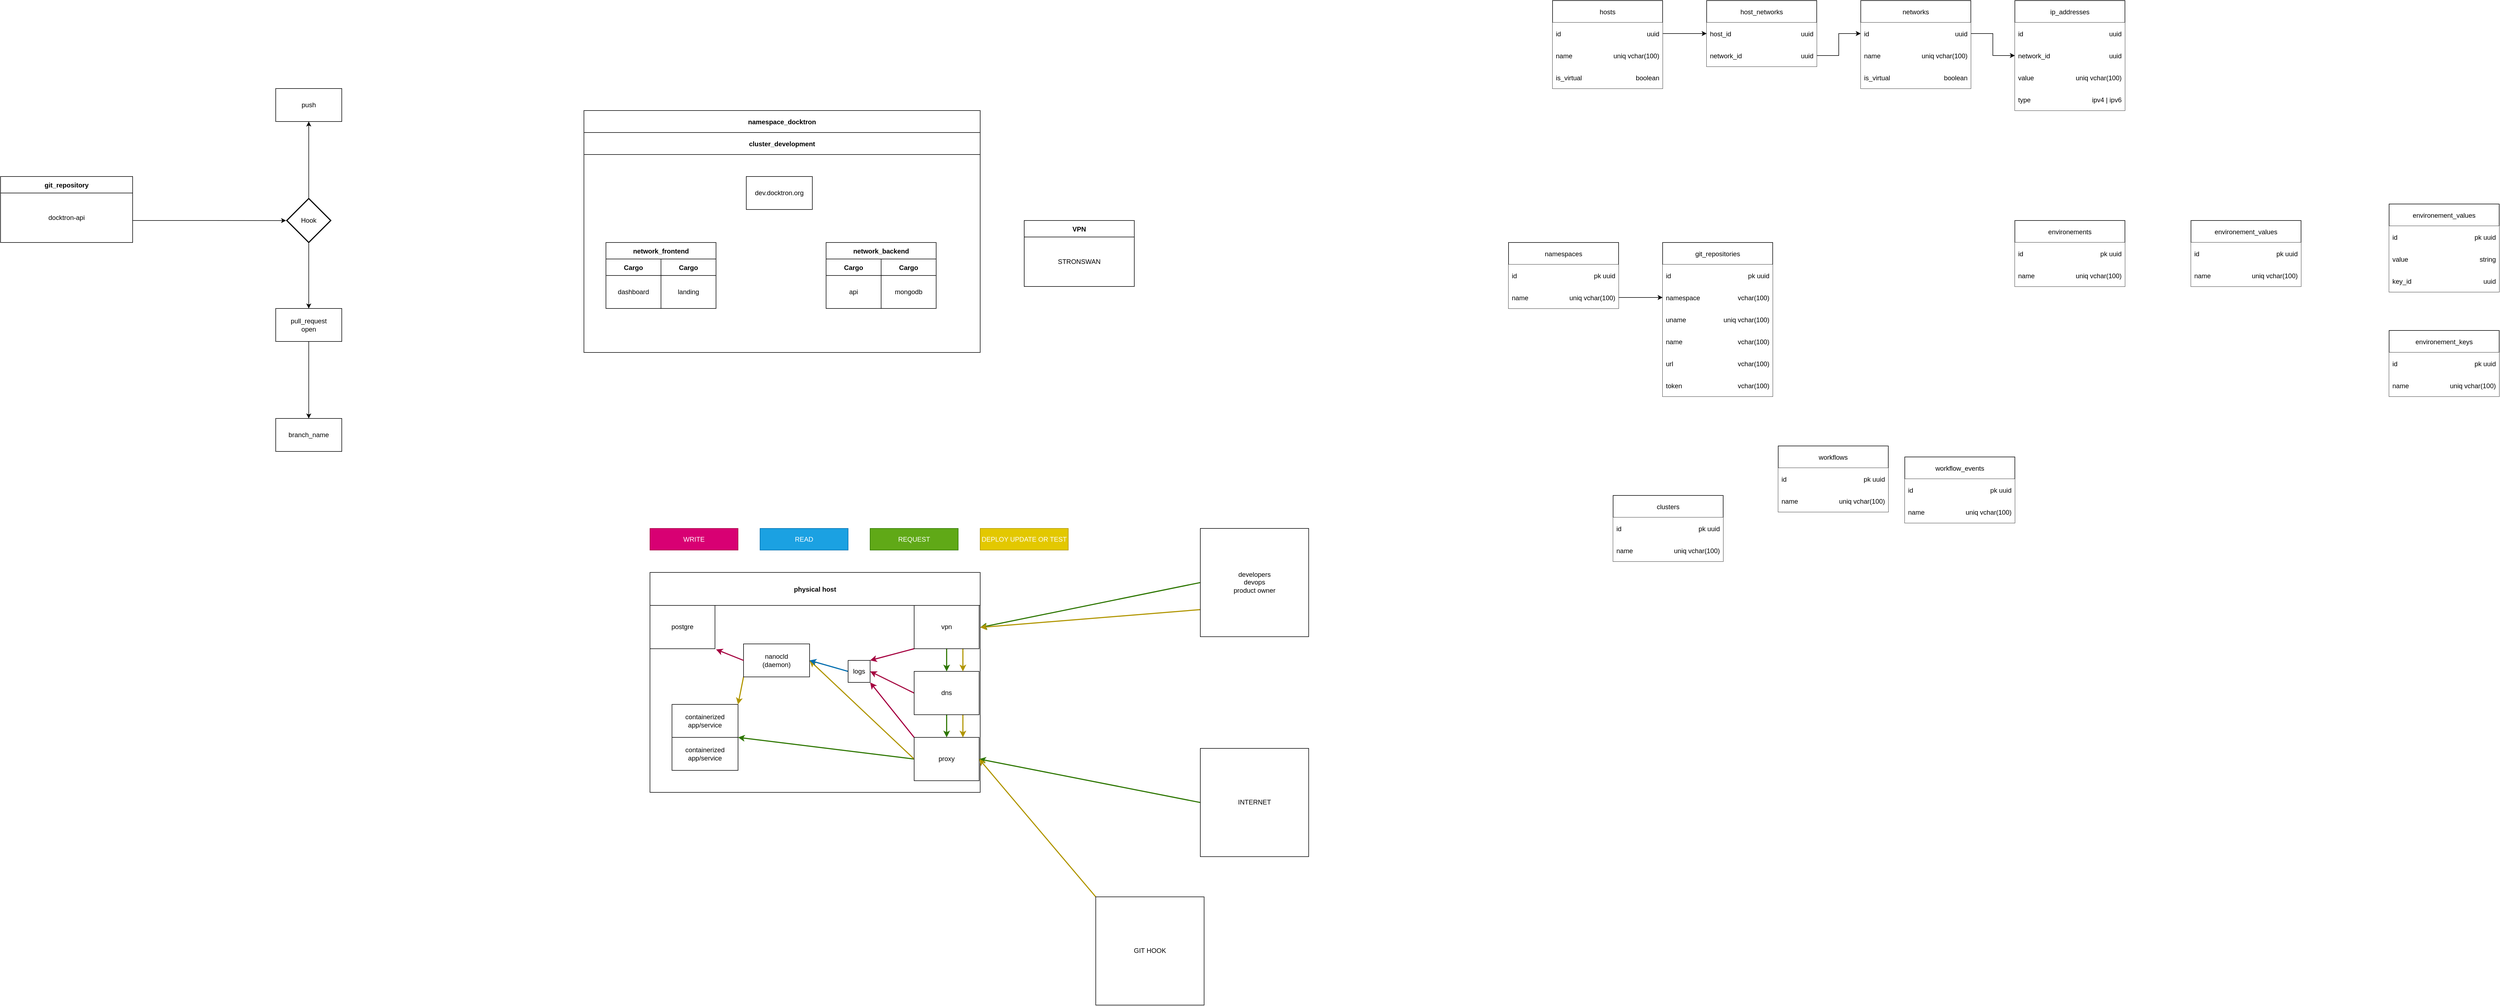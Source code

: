 <mxfile>
    <diagram id="R2lEEEUBdFMjLlhIrx00" name="Page-1">
        <mxGraphModel dx="3446" dy="823" grid="1" gridSize="10" guides="0" tooltips="1" connect="1" arrows="1" fold="1" page="0" pageScale="1" pageWidth="850" pageHeight="1100" math="0" shadow="0" extFonts="Permanent Marker^https://fonts.googleapis.com/css?family=Permanent+Marker">
            <root>
                <mxCell id="0"/>
                <mxCell id="1" parent="0"/>
                <mxCell id="ju4wl3G7gAER3PkKtNhU-2" value="namespaces" style="swimlane;fontStyle=0;childLayout=stackLayout;horizontal=1;startSize=40;fillColor=default;horizontalStack=0;resizeParent=1;resizeParentMax=0;resizeLast=0;collapsible=1;marginBottom=0;" parent="1" vertex="1">
                    <mxGeometry x="760" y="440" width="200" height="120" as="geometry"/>
                </mxCell>
                <mxCell id="ju4wl3G7gAER3PkKtNhU-9" value="" style="shape=table;startSize=0;container=1;collapsible=1;childLayout=tableLayout;fixedRows=1;rowLines=0;fontStyle=0;align=center;resizeLast=1;strokeColor=none;fillColor=default;collapsible=0;swimlaneFillColor=none;" parent="ju4wl3G7gAER3PkKtNhU-2" vertex="1">
                    <mxGeometry y="40" width="200" height="40" as="geometry"/>
                </mxCell>
                <mxCell id="ju4wl3G7gAER3PkKtNhU-10" value="" style="shape=tableRow;horizontal=0;startSize=0;swimlaneHead=0;swimlaneBody=0;fillColor=default;collapsible=0;dropTarget=0;points=[[0,0.5],[1,0.5]];portConstraint=eastwest;top=0;left=0;right=0;bottom=0;spacingLeft=0;spacingRight=0;strokeColor=default;rounded=0;shadow=0;sketch=0;swimlaneLine=1;" parent="ju4wl3G7gAER3PkKtNhU-9" vertex="1">
                    <mxGeometry width="200" height="40" as="geometry"/>
                </mxCell>
                <mxCell id="ju4wl3G7gAER3PkKtNhU-11" value="id" style="shape=partialRectangle;connectable=0;fillColor=none;top=0;left=0;bottom=0;right=0;editable=1;overflow=hidden;align=left;perimeterSpacing=0;spacingLeft=4;labelBorderColor=none;" parent="ju4wl3G7gAER3PkKtNhU-10" vertex="1">
                    <mxGeometry width="100" height="40" as="geometry">
                        <mxRectangle width="100" height="40" as="alternateBounds"/>
                    </mxGeometry>
                </mxCell>
                <mxCell id="ju4wl3G7gAER3PkKtNhU-12" value=" pk uuid" style="shape=partialRectangle;connectable=0;fillColor=none;top=0;left=0;bottom=0;right=0;align=right;spacingLeft=0;overflow=hidden;spacingRight=4;" parent="ju4wl3G7gAER3PkKtNhU-10" vertex="1">
                    <mxGeometry x="100" width="100" height="40" as="geometry">
                        <mxRectangle width="100" height="40" as="alternateBounds"/>
                    </mxGeometry>
                </mxCell>
                <mxCell id="ju4wl3G7gAER3PkKtNhU-19" value="" style="shape=table;startSize=0;container=1;collapsible=1;childLayout=tableLayout;fixedRows=1;rowLines=0;fontStyle=0;align=center;resizeLast=1;strokeColor=none;fillColor=default;collapsible=0;swimlaneFillColor=none;dropTarget=1;" parent="ju4wl3G7gAER3PkKtNhU-2" vertex="1">
                    <mxGeometry y="80" width="200" height="40" as="geometry"/>
                </mxCell>
                <mxCell id="ju4wl3G7gAER3PkKtNhU-20" value="" style="shape=tableRow;horizontal=0;startSize=0;swimlaneHead=0;swimlaneBody=0;fillColor=default;collapsible=0;dropTarget=0;points=[[0,0.5],[1,0.5]];portConstraint=eastwest;top=0;left=0;right=0;bottom=0;spacingLeft=0;spacingRight=0;strokeColor=default;rounded=0;shadow=0;sketch=0;swimlaneLine=1;" parent="ju4wl3G7gAER3PkKtNhU-19" vertex="1">
                    <mxGeometry width="200" height="40" as="geometry"/>
                </mxCell>
                <mxCell id="ju4wl3G7gAER3PkKtNhU-21" value="name" style="shape=partialRectangle;connectable=0;fillColor=none;top=0;left=0;bottom=0;right=0;editable=1;overflow=hidden;align=left;perimeterSpacing=1;spacingLeft=4;" parent="ju4wl3G7gAER3PkKtNhU-20" vertex="1">
                    <mxGeometry width="100" height="40" as="geometry">
                        <mxRectangle width="100" height="40" as="alternateBounds"/>
                    </mxGeometry>
                </mxCell>
                <mxCell id="ju4wl3G7gAER3PkKtNhU-22" value="uniq vchar(100)" style="shape=partialRectangle;connectable=0;fillColor=none;top=0;left=0;bottom=0;right=0;align=right;spacingLeft=0;overflow=hidden;spacingRight=4;" parent="ju4wl3G7gAER3PkKtNhU-20" vertex="1">
                    <mxGeometry x="100" width="100" height="40" as="geometry">
                        <mxRectangle width="100" height="40" as="alternateBounds"/>
                    </mxGeometry>
                </mxCell>
                <mxCell id="ju4wl3G7gAER3PkKtNhU-16" value="" style="shape=tableRow;horizontal=0;startSize=0;swimlaneHead=0;swimlaneBody=0;fillColor=none;collapsible=0;dropTarget=0;points=[[0,0.5],[1,0.5]];portConstraint=eastwest;top=0;left=0;right=0;bottom=0;spacingLeft=0;spacingRight=0;strokeColor=default;rounded=0;shadow=0;sketch=0;swimlaneLine=1;" parent="ju4wl3G7gAER3PkKtNhU-2" vertex="1">
                    <mxGeometry y="120" width="200" as="geometry"/>
                </mxCell>
                <mxCell id="ju4wl3G7gAER3PkKtNhU-23" value="git_repositories" style="swimlane;fontStyle=0;childLayout=stackLayout;horizontal=1;startSize=40;fillColor=default;horizontalStack=0;resizeParent=1;resizeParentMax=0;resizeLast=0;collapsible=1;marginBottom=0;" parent="1" vertex="1">
                    <mxGeometry x="1040" y="440" width="200" height="280" as="geometry"/>
                </mxCell>
                <mxCell id="ju4wl3G7gAER3PkKtNhU-24" value="" style="shape=table;startSize=0;container=1;collapsible=1;childLayout=tableLayout;fixedRows=1;rowLines=0;fontStyle=0;align=center;resizeLast=1;strokeColor=none;fillColor=default;collapsible=0;swimlaneFillColor=none;" parent="ju4wl3G7gAER3PkKtNhU-23" vertex="1">
                    <mxGeometry y="40" width="200" height="40" as="geometry"/>
                </mxCell>
                <mxCell id="ju4wl3G7gAER3PkKtNhU-25" value="" style="shape=tableRow;horizontal=0;startSize=0;swimlaneHead=0;swimlaneBody=0;fillColor=default;collapsible=0;dropTarget=0;points=[[0,0.5],[1,0.5]];portConstraint=eastwest;top=0;left=0;right=0;bottom=0;spacingLeft=0;spacingRight=0;strokeColor=default;rounded=0;shadow=0;sketch=0;swimlaneLine=1;" parent="ju4wl3G7gAER3PkKtNhU-24" vertex="1">
                    <mxGeometry width="200" height="40" as="geometry"/>
                </mxCell>
                <mxCell id="ju4wl3G7gAER3PkKtNhU-26" value="id" style="shape=partialRectangle;connectable=0;fillColor=none;top=0;left=0;bottom=0;right=0;editable=1;overflow=hidden;align=left;perimeterSpacing=0;spacingLeft=4;labelBorderColor=none;" parent="ju4wl3G7gAER3PkKtNhU-25" vertex="1">
                    <mxGeometry width="100" height="40" as="geometry">
                        <mxRectangle width="100" height="40" as="alternateBounds"/>
                    </mxGeometry>
                </mxCell>
                <mxCell id="ju4wl3G7gAER3PkKtNhU-27" value="pk uuid" style="shape=partialRectangle;connectable=0;fillColor=none;top=0;left=0;bottom=0;right=0;align=right;spacingLeft=0;overflow=hidden;spacingRight=4;" parent="ju4wl3G7gAER3PkKtNhU-25" vertex="1">
                    <mxGeometry x="100" width="100" height="40" as="geometry">
                        <mxRectangle width="100" height="40" as="alternateBounds"/>
                    </mxGeometry>
                </mxCell>
                <mxCell id="IExEv5vbONQzC7ZX7vnK-1" value="" style="shape=tableRow;horizontal=0;startSize=0;swimlaneHead=0;swimlaneBody=0;fillColor=default;collapsible=0;dropTarget=0;points=[[0,0.5],[1,0.5]];portConstraint=eastwest;top=0;left=0;right=0;bottom=0;spacingLeft=0;spacingRight=0;strokeColor=default;rounded=0;shadow=0;sketch=0;swimlaneLine=1;" parent="ju4wl3G7gAER3PkKtNhU-23" vertex="1">
                    <mxGeometry y="80" width="200" height="40" as="geometry"/>
                </mxCell>
                <mxCell id="IExEv5vbONQzC7ZX7vnK-2" value="namespace" style="shape=partialRectangle;connectable=0;fillColor=none;top=0;left=0;bottom=0;right=0;editable=1;overflow=hidden;align=left;perimeterSpacing=1;spacingLeft=4;" parent="IExEv5vbONQzC7ZX7vnK-1" vertex="1">
                    <mxGeometry width="100" height="40" as="geometry">
                        <mxRectangle width="60" height="40" as="alternateBounds"/>
                    </mxGeometry>
                </mxCell>
                <mxCell id="IExEv5vbONQzC7ZX7vnK-3" value="vchar(100)" style="shape=partialRectangle;connectable=0;fillColor=none;top=0;left=0;bottom=0;right=0;align=right;spacingLeft=0;overflow=hidden;spacingRight=4;" parent="IExEv5vbONQzC7ZX7vnK-1" vertex="1">
                    <mxGeometry x="100" width="100" height="40" as="geometry">
                        <mxRectangle width="100" height="40" as="alternateBounds"/>
                    </mxGeometry>
                </mxCell>
                <mxCell id="ju4wl3G7gAER3PkKtNhU-28" value="" style="shape=table;startSize=0;container=1;collapsible=1;childLayout=tableLayout;fixedRows=1;rowLines=0;fontStyle=0;align=center;resizeLast=1;strokeColor=none;fillColor=default;collapsible=0;swimlaneFillColor=none;dropTarget=1;" parent="ju4wl3G7gAER3PkKtNhU-23" vertex="1">
                    <mxGeometry y="120" width="200" height="80" as="geometry"/>
                </mxCell>
                <mxCell id="ju4wl3G7gAER3PkKtNhU-29" value="" style="shape=tableRow;horizontal=0;startSize=0;swimlaneHead=0;swimlaneBody=0;fillColor=default;collapsible=0;dropTarget=0;points=[[0,0.5],[1,0.5]];portConstraint=eastwest;top=0;left=0;right=0;bottom=0;spacingLeft=0;spacingRight=0;strokeColor=default;rounded=0;shadow=0;sketch=0;swimlaneLine=1;" parent="ju4wl3G7gAER3PkKtNhU-28" vertex="1">
                    <mxGeometry width="200" height="40" as="geometry"/>
                </mxCell>
                <mxCell id="ju4wl3G7gAER3PkKtNhU-30" value="uname" style="shape=partialRectangle;connectable=0;fillColor=none;top=0;left=0;bottom=0;right=0;editable=1;overflow=hidden;align=left;perimeterSpacing=1;spacingLeft=4;" parent="ju4wl3G7gAER3PkKtNhU-29" vertex="1">
                    <mxGeometry width="100" height="40" as="geometry">
                        <mxRectangle width="100" height="40" as="alternateBounds"/>
                    </mxGeometry>
                </mxCell>
                <mxCell id="ju4wl3G7gAER3PkKtNhU-31" value="uniq vchar(100)" style="shape=partialRectangle;connectable=0;fillColor=none;top=0;left=0;bottom=0;right=0;align=right;spacingLeft=0;overflow=hidden;spacingRight=4;" parent="ju4wl3G7gAER3PkKtNhU-29" vertex="1">
                    <mxGeometry x="100" width="100" height="40" as="geometry">
                        <mxRectangle width="100" height="40" as="alternateBounds"/>
                    </mxGeometry>
                </mxCell>
                <mxCell id="ju4wl3G7gAER3PkKtNhU-34" value="" style="shape=tableRow;horizontal=0;startSize=0;swimlaneHead=0;swimlaneBody=0;fillColor=default;collapsible=0;dropTarget=0;points=[[0,0.5],[1,0.5]];portConstraint=eastwest;top=0;left=0;right=0;bottom=0;spacingLeft=0;spacingRight=0;strokeColor=default;rounded=0;shadow=0;sketch=0;swimlaneLine=1;" parent="ju4wl3G7gAER3PkKtNhU-28" vertex="1">
                    <mxGeometry y="40" width="200" height="40" as="geometry"/>
                </mxCell>
                <mxCell id="ju4wl3G7gAER3PkKtNhU-35" value="name" style="shape=partialRectangle;connectable=0;fillColor=none;top=0;left=0;bottom=0;right=0;editable=1;overflow=hidden;align=left;perimeterSpacing=1;spacingLeft=4;" parent="ju4wl3G7gAER3PkKtNhU-34" vertex="1">
                    <mxGeometry width="100" height="40" as="geometry">
                        <mxRectangle width="100" height="40" as="alternateBounds"/>
                    </mxGeometry>
                </mxCell>
                <mxCell id="ju4wl3G7gAER3PkKtNhU-36" value="vchar(100)" style="shape=partialRectangle;connectable=0;fillColor=none;top=0;left=0;bottom=0;right=0;align=right;spacingLeft=0;overflow=hidden;spacingRight=4;" parent="ju4wl3G7gAER3PkKtNhU-34" vertex="1">
                    <mxGeometry x="100" width="100" height="40" as="geometry">
                        <mxRectangle width="100" height="40" as="alternateBounds"/>
                    </mxGeometry>
                </mxCell>
                <mxCell id="IExEv5vbONQzC7ZX7vnK-5" value="" style="shape=tableRow;horizontal=0;startSize=0;swimlaneHead=0;swimlaneBody=0;fillColor=default;collapsible=0;dropTarget=0;points=[[0,0.5],[1,0.5]];portConstraint=eastwest;top=0;left=0;right=0;bottom=0;spacingLeft=0;spacingRight=0;strokeColor=default;rounded=0;shadow=0;sketch=0;swimlaneLine=1;" parent="ju4wl3G7gAER3PkKtNhU-23" vertex="1">
                    <mxGeometry y="200" width="200" height="40" as="geometry"/>
                </mxCell>
                <mxCell id="IExEv5vbONQzC7ZX7vnK-6" value="url" style="shape=partialRectangle;connectable=0;fillColor=none;top=0;left=0;bottom=0;right=0;editable=1;overflow=hidden;align=left;perimeterSpacing=1;spacingLeft=4;" parent="IExEv5vbONQzC7ZX7vnK-5" vertex="1">
                    <mxGeometry width="100" height="40" as="geometry">
                        <mxRectangle width="60" height="40" as="alternateBounds"/>
                    </mxGeometry>
                </mxCell>
                <mxCell id="IExEv5vbONQzC7ZX7vnK-7" value="vchar(100)" style="shape=partialRectangle;connectable=0;fillColor=none;top=0;left=0;bottom=0;right=0;align=right;spacingLeft=0;overflow=hidden;spacingRight=4;" parent="IExEv5vbONQzC7ZX7vnK-5" vertex="1">
                    <mxGeometry x="100" width="100" height="40" as="geometry">
                        <mxRectangle width="140" height="40" as="alternateBounds"/>
                    </mxGeometry>
                </mxCell>
                <mxCell id="IExEv5vbONQzC7ZX7vnK-8" value="" style="shape=tableRow;horizontal=0;startSize=0;swimlaneHead=0;swimlaneBody=0;fillColor=default;collapsible=0;dropTarget=0;points=[[0,0.5],[1,0.5]];portConstraint=eastwest;top=0;left=0;right=0;bottom=0;spacingLeft=0;spacingRight=0;strokeColor=default;rounded=0;shadow=0;sketch=0;swimlaneLine=1;" parent="ju4wl3G7gAER3PkKtNhU-23" vertex="1">
                    <mxGeometry y="240" width="200" height="40" as="geometry"/>
                </mxCell>
                <mxCell id="IExEv5vbONQzC7ZX7vnK-9" value="token" style="shape=partialRectangle;connectable=0;fillColor=none;top=0;left=0;bottom=0;right=0;editable=1;overflow=hidden;align=left;perimeterSpacing=1;spacingLeft=4;" parent="IExEv5vbONQzC7ZX7vnK-8" vertex="1">
                    <mxGeometry width="100" height="40" as="geometry">
                        <mxRectangle width="60" height="40" as="alternateBounds"/>
                    </mxGeometry>
                </mxCell>
                <mxCell id="IExEv5vbONQzC7ZX7vnK-10" value="vchar(100)" style="shape=partialRectangle;connectable=0;fillColor=none;top=0;left=0;bottom=0;right=0;align=right;spacingLeft=0;overflow=hidden;spacingRight=4;" parent="IExEv5vbONQzC7ZX7vnK-8" vertex="1">
                    <mxGeometry x="100" width="100" height="40" as="geometry">
                        <mxRectangle width="140" height="40" as="alternateBounds"/>
                    </mxGeometry>
                </mxCell>
                <mxCell id="ju4wl3G7gAER3PkKtNhU-32" value="" style="shape=tableRow;horizontal=0;startSize=0;swimlaneHead=0;swimlaneBody=0;fillColor=none;collapsible=0;dropTarget=0;points=[[0,0.5],[1,0.5]];portConstraint=eastwest;top=0;left=0;right=0;bottom=0;spacingLeft=0;spacingRight=0;strokeColor=default;rounded=0;shadow=0;sketch=0;swimlaneLine=1;" parent="ju4wl3G7gAER3PkKtNhU-23" vertex="1">
                    <mxGeometry y="280" width="200" as="geometry"/>
                </mxCell>
                <mxCell id="IExEv5vbONQzC7ZX7vnK-4" style="edgeStyle=orthogonalEdgeStyle;rounded=0;orthogonalLoop=1;jettySize=auto;html=1;exitX=1;exitY=0.5;exitDx=0;exitDy=0;entryX=0;entryY=0.5;entryDx=0;entryDy=0;" parent="1" source="ju4wl3G7gAER3PkKtNhU-20" target="IExEv5vbONQzC7ZX7vnK-1" edge="1">
                    <mxGeometry relative="1" as="geometry"/>
                </mxCell>
                <mxCell id="IExEv5vbONQzC7ZX7vnK-12" value="hosts" style="swimlane;fontStyle=0;childLayout=stackLayout;horizontal=1;startSize=40;fillColor=default;horizontalStack=0;resizeParent=1;resizeParentMax=0;resizeLast=0;collapsible=1;marginBottom=0;strokeColor=default;" parent="1" vertex="1">
                    <mxGeometry x="840" width="200" height="160" as="geometry"/>
                </mxCell>
                <mxCell id="IExEv5vbONQzC7ZX7vnK-13" value="" style="shape=table;startSize=0;container=1;collapsible=1;childLayout=tableLayout;fixedRows=1;rowLines=0;fontStyle=0;align=center;resizeLast=1;strokeColor=none;fillColor=default;collapsible=0;swimlaneFillColor=none;" parent="IExEv5vbONQzC7ZX7vnK-12" vertex="1">
                    <mxGeometry y="40" width="200" height="40" as="geometry"/>
                </mxCell>
                <mxCell id="IExEv5vbONQzC7ZX7vnK-14" value="" style="shape=tableRow;horizontal=0;startSize=0;swimlaneHead=0;swimlaneBody=0;fillColor=default;collapsible=0;dropTarget=0;points=[[0,0.5],[1,0.5]];portConstraint=eastwest;top=0;left=0;right=0;bottom=0;spacingLeft=0;spacingRight=0;strokeColor=default;rounded=0;shadow=0;sketch=0;swimlaneLine=1;" parent="IExEv5vbONQzC7ZX7vnK-13" vertex="1">
                    <mxGeometry width="200" height="40" as="geometry"/>
                </mxCell>
                <mxCell id="IExEv5vbONQzC7ZX7vnK-15" value="id" style="shape=partialRectangle;connectable=0;fillColor=none;top=0;left=0;bottom=0;right=0;editable=1;overflow=hidden;align=left;perimeterSpacing=0;spacingLeft=4;labelBorderColor=none;" parent="IExEv5vbONQzC7ZX7vnK-14" vertex="1">
                    <mxGeometry width="100" height="40" as="geometry">
                        <mxRectangle width="100" height="40" as="alternateBounds"/>
                    </mxGeometry>
                </mxCell>
                <mxCell id="IExEv5vbONQzC7ZX7vnK-16" value="uuid" style="shape=partialRectangle;connectable=0;fillColor=none;top=0;left=0;bottom=0;right=0;align=right;spacingLeft=0;overflow=hidden;spacingRight=4;" parent="IExEv5vbONQzC7ZX7vnK-14" vertex="1">
                    <mxGeometry x="100" width="100" height="40" as="geometry">
                        <mxRectangle width="100" height="40" as="alternateBounds"/>
                    </mxGeometry>
                </mxCell>
                <mxCell id="58" value="" style="shape=tableRow;horizontal=0;startSize=0;swimlaneHead=0;swimlaneBody=0;fillColor=default;collapsible=0;dropTarget=0;points=[[0,0.5],[1,0.5]];portConstraint=eastwest;top=0;left=0;right=0;bottom=0;spacingLeft=0;spacingRight=0;strokeColor=default;rounded=0;shadow=0;sketch=0;swimlaneLine=1;" parent="IExEv5vbONQzC7ZX7vnK-12" vertex="1">
                    <mxGeometry y="80" width="200" height="40" as="geometry"/>
                </mxCell>
                <mxCell id="59" value="name" style="shape=partialRectangle;connectable=0;fillColor=none;top=0;left=0;bottom=0;right=0;editable=1;overflow=hidden;align=left;perimeterSpacing=1;spacingLeft=4;" parent="58" vertex="1">
                    <mxGeometry width="100" height="40" as="geometry">
                        <mxRectangle width="100" height="40" as="alternateBounds"/>
                    </mxGeometry>
                </mxCell>
                <mxCell id="60" value="uniq vchar(100)" style="shape=partialRectangle;connectable=0;fillColor=none;top=0;left=0;bottom=0;right=0;align=right;spacingLeft=0;overflow=hidden;spacingRight=4;strokeColor=none;" parent="58" vertex="1">
                    <mxGeometry x="100" width="100" height="40" as="geometry">
                        <mxRectangle width="100" height="40" as="alternateBounds"/>
                    </mxGeometry>
                </mxCell>
                <mxCell id="IExEv5vbONQzC7ZX7vnK-61" value="" style="shape=tableRow;horizontal=0;startSize=0;swimlaneHead=0;swimlaneBody=0;fillColor=default;collapsible=0;dropTarget=0;points=[[0,0.5],[1,0.5]];portConstraint=eastwest;top=0;left=0;right=0;bottom=0;spacingLeft=0;spacingRight=0;strokeColor=default;rounded=0;shadow=0;sketch=0;swimlaneLine=1;" parent="IExEv5vbONQzC7ZX7vnK-12" vertex="1">
                    <mxGeometry y="120" width="200" height="40" as="geometry"/>
                </mxCell>
                <mxCell id="IExEv5vbONQzC7ZX7vnK-62" value="is_virtual" style="shape=partialRectangle;connectable=0;fillColor=none;top=0;left=0;bottom=0;right=0;editable=1;overflow=hidden;align=left;perimeterSpacing=1;spacingLeft=4;" parent="IExEv5vbONQzC7ZX7vnK-61" vertex="1">
                    <mxGeometry width="100" height="40" as="geometry">
                        <mxRectangle width="100" height="40" as="alternateBounds"/>
                    </mxGeometry>
                </mxCell>
                <mxCell id="IExEv5vbONQzC7ZX7vnK-63" value="boolean" style="shape=partialRectangle;connectable=0;fillColor=none;top=0;left=0;bottom=0;right=0;align=right;spacingLeft=0;overflow=hidden;spacingRight=4;strokeColor=none;" parent="IExEv5vbONQzC7ZX7vnK-61" vertex="1">
                    <mxGeometry x="100" width="100" height="40" as="geometry">
                        <mxRectangle width="100" height="40" as="alternateBounds"/>
                    </mxGeometry>
                </mxCell>
                <mxCell id="IExEv5vbONQzC7ZX7vnK-21" value="" style="shape=tableRow;horizontal=0;startSize=0;swimlaneHead=0;swimlaneBody=0;fillColor=none;collapsible=0;dropTarget=0;points=[[0,0.5],[1,0.5]];portConstraint=eastwest;top=0;left=0;right=0;bottom=0;spacingLeft=0;spacingRight=0;strokeColor=default;rounded=0;shadow=0;sketch=0;swimlaneLine=1;" parent="IExEv5vbONQzC7ZX7vnK-12" vertex="1">
                    <mxGeometry y="160" width="200" as="geometry"/>
                </mxCell>
                <mxCell id="IExEv5vbONQzC7ZX7vnK-29" value="networks" style="swimlane;fontStyle=0;childLayout=stackLayout;horizontal=1;startSize=40;fillColor=default;horizontalStack=0;resizeParent=1;resizeParentMax=0;resizeLast=0;collapsible=1;marginBottom=0;" parent="1" vertex="1">
                    <mxGeometry x="1400" width="200" height="160" as="geometry"/>
                </mxCell>
                <mxCell id="IExEv5vbONQzC7ZX7vnK-30" value="" style="shape=table;startSize=0;container=1;collapsible=1;childLayout=tableLayout;fixedRows=1;rowLines=0;fontStyle=0;align=center;resizeLast=1;strokeColor=none;fillColor=default;collapsible=0;swimlaneFillColor=none;" parent="IExEv5vbONQzC7ZX7vnK-29" vertex="1">
                    <mxGeometry y="40" width="200" height="40" as="geometry"/>
                </mxCell>
                <mxCell id="IExEv5vbONQzC7ZX7vnK-31" value="" style="shape=tableRow;horizontal=0;startSize=0;swimlaneHead=0;swimlaneBody=0;fillColor=default;collapsible=0;dropTarget=0;points=[[0,0.5],[1,0.5]];portConstraint=eastwest;top=0;left=0;right=0;bottom=0;spacingLeft=0;spacingRight=0;strokeColor=default;rounded=0;shadow=0;sketch=0;swimlaneLine=1;" parent="IExEv5vbONQzC7ZX7vnK-30" vertex="1">
                    <mxGeometry width="200" height="40" as="geometry"/>
                </mxCell>
                <mxCell id="IExEv5vbONQzC7ZX7vnK-32" value="id" style="shape=partialRectangle;connectable=0;fillColor=none;top=0;left=0;bottom=0;right=0;editable=1;overflow=hidden;align=left;perimeterSpacing=0;spacingLeft=4;labelBorderColor=none;" parent="IExEv5vbONQzC7ZX7vnK-31" vertex="1">
                    <mxGeometry width="100" height="40" as="geometry">
                        <mxRectangle width="100" height="40" as="alternateBounds"/>
                    </mxGeometry>
                </mxCell>
                <mxCell id="IExEv5vbONQzC7ZX7vnK-33" value="uuid" style="shape=partialRectangle;connectable=0;fillColor=none;top=0;left=0;bottom=0;right=0;align=right;spacingLeft=0;overflow=hidden;spacingRight=4;" parent="IExEv5vbONQzC7ZX7vnK-31" vertex="1">
                    <mxGeometry x="100" width="100" height="40" as="geometry">
                        <mxRectangle width="100" height="40" as="alternateBounds"/>
                    </mxGeometry>
                </mxCell>
                <mxCell id="IExEv5vbONQzC7ZX7vnK-34" value="" style="shape=table;startSize=0;container=1;collapsible=1;childLayout=tableLayout;fixedRows=1;rowLines=0;fontStyle=0;align=center;resizeLast=1;strokeColor=none;fillColor=default;collapsible=0;swimlaneFillColor=none;dropTarget=1;" parent="IExEv5vbONQzC7ZX7vnK-29" vertex="1">
                    <mxGeometry y="80" width="200" height="80" as="geometry"/>
                </mxCell>
                <mxCell id="IExEv5vbONQzC7ZX7vnK-35" value="" style="shape=tableRow;horizontal=0;startSize=0;swimlaneHead=0;swimlaneBody=0;fillColor=default;collapsible=0;dropTarget=0;points=[[0,0.5],[1,0.5]];portConstraint=eastwest;top=0;left=0;right=0;bottom=0;spacingLeft=0;spacingRight=0;strokeColor=default;rounded=0;shadow=0;sketch=0;swimlaneLine=1;" parent="IExEv5vbONQzC7ZX7vnK-34" vertex="1">
                    <mxGeometry width="200" height="40" as="geometry"/>
                </mxCell>
                <mxCell id="IExEv5vbONQzC7ZX7vnK-36" value="name" style="shape=partialRectangle;connectable=0;fillColor=none;top=0;left=0;bottom=0;right=0;editable=1;overflow=hidden;align=left;perimeterSpacing=1;spacingLeft=4;" parent="IExEv5vbONQzC7ZX7vnK-35" vertex="1">
                    <mxGeometry width="100" height="40" as="geometry">
                        <mxRectangle width="100" height="40" as="alternateBounds"/>
                    </mxGeometry>
                </mxCell>
                <mxCell id="IExEv5vbONQzC7ZX7vnK-37" value="uniq vchar(100)" style="shape=partialRectangle;connectable=0;fillColor=none;top=0;left=0;bottom=0;right=0;align=right;spacingLeft=0;overflow=hidden;spacingRight=4;" parent="IExEv5vbONQzC7ZX7vnK-35" vertex="1">
                    <mxGeometry x="100" width="100" height="40" as="geometry">
                        <mxRectangle width="100" height="40" as="alternateBounds"/>
                    </mxGeometry>
                </mxCell>
                <mxCell id="KMIujWGuoNmX_fVta_UM-12" value="" style="shape=tableRow;horizontal=0;startSize=0;swimlaneHead=0;swimlaneBody=0;fillColor=default;collapsible=0;dropTarget=0;points=[[0,0.5],[1,0.5]];portConstraint=eastwest;top=0;left=0;right=0;bottom=0;spacingLeft=0;spacingRight=0;strokeColor=default;rounded=0;shadow=0;sketch=0;swimlaneLine=1;" parent="IExEv5vbONQzC7ZX7vnK-34" vertex="1">
                    <mxGeometry y="40" width="200" height="40" as="geometry"/>
                </mxCell>
                <mxCell id="KMIujWGuoNmX_fVta_UM-13" value="is_virtual" style="shape=partialRectangle;connectable=0;fillColor=none;top=0;left=0;bottom=0;right=0;editable=1;overflow=hidden;align=left;perimeterSpacing=1;spacingLeft=4;" parent="KMIujWGuoNmX_fVta_UM-12" vertex="1">
                    <mxGeometry width="100" height="40" as="geometry">
                        <mxRectangle width="100" height="40" as="alternateBounds"/>
                    </mxGeometry>
                </mxCell>
                <mxCell id="KMIujWGuoNmX_fVta_UM-14" value="boolean" style="shape=partialRectangle;connectable=0;fillColor=none;top=0;left=0;bottom=0;right=0;align=right;spacingLeft=0;overflow=hidden;spacingRight=4;" parent="KMIujWGuoNmX_fVta_UM-12" vertex="1">
                    <mxGeometry x="100" width="100" height="40" as="geometry">
                        <mxRectangle width="100" height="40" as="alternateBounds"/>
                    </mxGeometry>
                </mxCell>
                <mxCell id="IExEv5vbONQzC7ZX7vnK-44" value="" style="shape=tableRow;horizontal=0;startSize=0;swimlaneHead=0;swimlaneBody=0;fillColor=none;collapsible=0;dropTarget=0;points=[[0,0.5],[1,0.5]];portConstraint=eastwest;top=0;left=0;right=0;bottom=0;spacingLeft=0;spacingRight=0;strokeColor=default;rounded=0;shadow=0;sketch=0;swimlaneLine=1;" parent="IExEv5vbONQzC7ZX7vnK-29" vertex="1">
                    <mxGeometry y="160" width="200" as="geometry"/>
                </mxCell>
                <mxCell id="IExEv5vbONQzC7ZX7vnK-45" value="host_networks" style="swimlane;fontStyle=0;childLayout=stackLayout;horizontal=1;startSize=40;fillColor=default;horizontalStack=0;resizeParent=1;resizeParentMax=0;resizeLast=0;collapsible=1;marginBottom=0;strokeColor=default;" parent="1" vertex="1">
                    <mxGeometry x="1120" width="200" height="120" as="geometry"/>
                </mxCell>
                <mxCell id="IExEv5vbONQzC7ZX7vnK-46" value="" style="shape=table;startSize=0;container=1;collapsible=1;childLayout=tableLayout;fixedRows=1;rowLines=0;fontStyle=0;align=center;resizeLast=1;strokeColor=none;fillColor=default;collapsible=0;swimlaneFillColor=none;" parent="IExEv5vbONQzC7ZX7vnK-45" vertex="1">
                    <mxGeometry y="40" width="200" height="40" as="geometry"/>
                </mxCell>
                <mxCell id="IExEv5vbONQzC7ZX7vnK-47" value="" style="shape=tableRow;horizontal=0;startSize=0;swimlaneHead=0;swimlaneBody=0;fillColor=default;collapsible=0;dropTarget=0;points=[[0,0.5],[1,0.5]];portConstraint=eastwest;top=0;left=0;right=0;bottom=0;spacingLeft=0;spacingRight=0;strokeColor=default;rounded=0;shadow=0;sketch=0;swimlaneLine=1;" parent="IExEv5vbONQzC7ZX7vnK-46" vertex="1">
                    <mxGeometry width="200" height="40" as="geometry"/>
                </mxCell>
                <mxCell id="IExEv5vbONQzC7ZX7vnK-48" value="host_id" style="shape=partialRectangle;connectable=0;fillColor=none;top=0;left=0;bottom=0;right=0;editable=1;overflow=hidden;align=left;perimeterSpacing=0;spacingLeft=4;labelBorderColor=none;" parent="IExEv5vbONQzC7ZX7vnK-47" vertex="1">
                    <mxGeometry width="100" height="40" as="geometry">
                        <mxRectangle width="100" height="40" as="alternateBounds"/>
                    </mxGeometry>
                </mxCell>
                <mxCell id="IExEv5vbONQzC7ZX7vnK-49" value="uuid" style="shape=partialRectangle;connectable=0;fillColor=none;top=0;left=0;bottom=0;right=0;align=right;spacingLeft=0;overflow=hidden;spacingRight=4;" parent="IExEv5vbONQzC7ZX7vnK-47" vertex="1">
                    <mxGeometry x="100" width="100" height="40" as="geometry">
                        <mxRectangle width="100" height="40" as="alternateBounds"/>
                    </mxGeometry>
                </mxCell>
                <mxCell id="IExEv5vbONQzC7ZX7vnK-50" value="" style="shape=table;startSize=0;container=1;collapsible=1;childLayout=tableLayout;fixedRows=1;rowLines=0;fontStyle=0;align=center;resizeLast=1;strokeColor=none;fillColor=default;collapsible=0;swimlaneFillColor=none;dropTarget=1;" parent="IExEv5vbONQzC7ZX7vnK-45" vertex="1">
                    <mxGeometry y="80" width="200" height="40" as="geometry"/>
                </mxCell>
                <mxCell id="IExEv5vbONQzC7ZX7vnK-51" value="" style="shape=tableRow;horizontal=0;startSize=0;swimlaneHead=0;swimlaneBody=0;fillColor=default;collapsible=0;dropTarget=0;points=[[0,0.5],[1,0.5]];portConstraint=eastwest;top=0;left=0;right=0;bottom=0;spacingLeft=0;spacingRight=0;strokeColor=default;rounded=0;shadow=0;sketch=0;swimlaneLine=1;" parent="IExEv5vbONQzC7ZX7vnK-50" vertex="1">
                    <mxGeometry width="200" height="40" as="geometry"/>
                </mxCell>
                <mxCell id="IExEv5vbONQzC7ZX7vnK-52" value="network_id" style="shape=partialRectangle;connectable=0;fillColor=none;top=0;left=0;bottom=0;right=0;editable=1;overflow=hidden;align=left;perimeterSpacing=1;spacingLeft=4;" parent="IExEv5vbONQzC7ZX7vnK-51" vertex="1">
                    <mxGeometry width="100" height="40" as="geometry">
                        <mxRectangle width="100" height="40" as="alternateBounds"/>
                    </mxGeometry>
                </mxCell>
                <mxCell id="IExEv5vbONQzC7ZX7vnK-53" value="uuid" style="shape=partialRectangle;connectable=0;fillColor=none;top=0;left=0;bottom=0;right=0;align=right;spacingLeft=0;overflow=hidden;spacingRight=4;" parent="IExEv5vbONQzC7ZX7vnK-51" vertex="1">
                    <mxGeometry x="100" width="100" height="40" as="geometry">
                        <mxRectangle width="100" height="40" as="alternateBounds"/>
                    </mxGeometry>
                </mxCell>
                <mxCell id="IExEv5vbONQzC7ZX7vnK-60" value="" style="shape=tableRow;horizontal=0;startSize=0;swimlaneHead=0;swimlaneBody=0;fillColor=none;collapsible=0;dropTarget=0;points=[[0,0.5],[1,0.5]];portConstraint=eastwest;top=0;left=0;right=0;bottom=0;spacingLeft=0;spacingRight=0;strokeColor=default;rounded=0;shadow=0;sketch=0;swimlaneLine=1;" parent="IExEv5vbONQzC7ZX7vnK-45" vertex="1">
                    <mxGeometry y="120" width="200" as="geometry"/>
                </mxCell>
                <mxCell id="IExEv5vbONQzC7ZX7vnK-65" style="edgeStyle=orthogonalEdgeStyle;rounded=0;orthogonalLoop=1;jettySize=auto;html=1;entryX=0;entryY=0.5;entryDx=0;entryDy=0;" parent="1" source="IExEv5vbONQzC7ZX7vnK-14" target="IExEv5vbONQzC7ZX7vnK-47" edge="1">
                    <mxGeometry relative="1" as="geometry"/>
                </mxCell>
                <mxCell id="IExEv5vbONQzC7ZX7vnK-67" style="edgeStyle=orthogonalEdgeStyle;rounded=0;orthogonalLoop=1;jettySize=auto;html=1;exitX=1;exitY=0.5;exitDx=0;exitDy=0;entryX=0;entryY=0.5;entryDx=0;entryDy=0;" parent="1" source="IExEv5vbONQzC7ZX7vnK-51" target="IExEv5vbONQzC7ZX7vnK-31" edge="1">
                    <mxGeometry relative="1" as="geometry"/>
                </mxCell>
                <mxCell id="KMIujWGuoNmX_fVta_UM-1" value="ip_addresses" style="swimlane;fontStyle=0;childLayout=stackLayout;horizontal=1;startSize=40;fillColor=default;horizontalStack=0;resizeParent=1;resizeParentMax=0;resizeLast=0;collapsible=1;marginBottom=0;" parent="1" vertex="1">
                    <mxGeometry x="1680" width="200" height="200" as="geometry"/>
                </mxCell>
                <mxCell id="KMIujWGuoNmX_fVta_UM-2" value="" style="shape=table;startSize=0;container=1;collapsible=1;childLayout=tableLayout;fixedRows=1;rowLines=0;fontStyle=0;align=center;resizeLast=1;strokeColor=none;fillColor=default;collapsible=0;swimlaneFillColor=none;" parent="KMIujWGuoNmX_fVta_UM-1" vertex="1">
                    <mxGeometry y="40" width="200" height="40" as="geometry"/>
                </mxCell>
                <mxCell id="KMIujWGuoNmX_fVta_UM-3" value="" style="shape=tableRow;horizontal=0;startSize=0;swimlaneHead=0;swimlaneBody=0;fillColor=default;collapsible=0;dropTarget=0;points=[[0,0.5],[1,0.5]];portConstraint=eastwest;top=0;left=0;right=0;bottom=0;spacingLeft=0;spacingRight=0;strokeColor=default;rounded=0;shadow=0;sketch=0;swimlaneLine=1;" parent="KMIujWGuoNmX_fVta_UM-2" vertex="1">
                    <mxGeometry width="200" height="40" as="geometry"/>
                </mxCell>
                <mxCell id="KMIujWGuoNmX_fVta_UM-4" value="id" style="shape=partialRectangle;connectable=0;fillColor=none;top=0;left=0;bottom=0;right=0;editable=1;overflow=hidden;align=left;perimeterSpacing=0;spacingLeft=4;labelBorderColor=none;" parent="KMIujWGuoNmX_fVta_UM-3" vertex="1">
                    <mxGeometry width="100" height="40" as="geometry">
                        <mxRectangle width="100" height="40" as="alternateBounds"/>
                    </mxGeometry>
                </mxCell>
                <mxCell id="KMIujWGuoNmX_fVta_UM-5" value="uuid" style="shape=partialRectangle;connectable=0;fillColor=none;top=0;left=0;bottom=0;right=0;align=right;spacingLeft=0;overflow=hidden;spacingRight=4;" parent="KMIujWGuoNmX_fVta_UM-3" vertex="1">
                    <mxGeometry x="100" width="100" height="40" as="geometry">
                        <mxRectangle width="100" height="40" as="alternateBounds"/>
                    </mxGeometry>
                </mxCell>
                <mxCell id="KMIujWGuoNmX_fVta_UM-6" value="" style="shape=table;startSize=0;container=1;collapsible=1;childLayout=tableLayout;fixedRows=1;rowLines=0;fontStyle=0;align=center;resizeLast=1;strokeColor=none;fillColor=default;collapsible=0;swimlaneFillColor=none;dropTarget=1;" parent="KMIujWGuoNmX_fVta_UM-1" vertex="1">
                    <mxGeometry y="80" width="200" height="80" as="geometry"/>
                </mxCell>
                <mxCell id="KMIujWGuoNmX_fVta_UM-19" value="" style="shape=tableRow;horizontal=0;startSize=0;swimlaneHead=0;swimlaneBody=0;fillColor=default;collapsible=0;dropTarget=0;points=[[0,0.5],[1,0.5]];portConstraint=eastwest;top=0;left=0;right=0;bottom=0;spacingLeft=0;spacingRight=0;strokeColor=default;rounded=0;shadow=0;sketch=0;swimlaneLine=1;" parent="KMIujWGuoNmX_fVta_UM-6" vertex="1">
                    <mxGeometry width="200" height="40" as="geometry"/>
                </mxCell>
                <mxCell id="KMIujWGuoNmX_fVta_UM-20" value="network_id" style="shape=partialRectangle;connectable=0;fillColor=none;top=0;left=0;bottom=0;right=0;editable=1;overflow=hidden;align=left;perimeterSpacing=1;spacingLeft=4;" parent="KMIujWGuoNmX_fVta_UM-19" vertex="1">
                    <mxGeometry width="100" height="40" as="geometry">
                        <mxRectangle width="100" height="40" as="alternateBounds"/>
                    </mxGeometry>
                </mxCell>
                <mxCell id="KMIujWGuoNmX_fVta_UM-21" value="uuid" style="shape=partialRectangle;connectable=0;fillColor=none;top=0;left=0;bottom=0;right=0;align=right;spacingLeft=0;overflow=hidden;spacingRight=4;" parent="KMIujWGuoNmX_fVta_UM-19" vertex="1">
                    <mxGeometry x="100" width="100" height="40" as="geometry">
                        <mxRectangle width="100" height="40" as="alternateBounds"/>
                    </mxGeometry>
                </mxCell>
                <mxCell id="KMIujWGuoNmX_fVta_UM-7" value="" style="shape=tableRow;horizontal=0;startSize=0;swimlaneHead=0;swimlaneBody=0;fillColor=default;collapsible=0;dropTarget=0;points=[[0,0.5],[1,0.5]];portConstraint=eastwest;top=0;left=0;right=0;bottom=0;spacingLeft=0;spacingRight=0;strokeColor=default;rounded=0;shadow=0;sketch=0;swimlaneLine=1;" parent="KMIujWGuoNmX_fVta_UM-6" vertex="1">
                    <mxGeometry y="40" width="200" height="40" as="geometry"/>
                </mxCell>
                <mxCell id="KMIujWGuoNmX_fVta_UM-8" value="value" style="shape=partialRectangle;connectable=0;fillColor=none;top=0;left=0;bottom=0;right=0;editable=1;overflow=hidden;align=left;perimeterSpacing=1;spacingLeft=4;" parent="KMIujWGuoNmX_fVta_UM-7" vertex="1">
                    <mxGeometry width="100" height="40" as="geometry">
                        <mxRectangle width="100" height="40" as="alternateBounds"/>
                    </mxGeometry>
                </mxCell>
                <mxCell id="KMIujWGuoNmX_fVta_UM-9" value="uniq vchar(100)" style="shape=partialRectangle;connectable=0;fillColor=none;top=0;left=0;bottom=0;right=0;align=right;spacingLeft=0;overflow=hidden;spacingRight=4;" parent="KMIujWGuoNmX_fVta_UM-7" vertex="1">
                    <mxGeometry x="100" width="100" height="40" as="geometry">
                        <mxRectangle width="100" height="40" as="alternateBounds"/>
                    </mxGeometry>
                </mxCell>
                <mxCell id="KMIujWGuoNmX_fVta_UM-15" value="" style="shape=tableRow;horizontal=0;startSize=0;swimlaneHead=0;swimlaneBody=0;fillColor=default;collapsible=0;dropTarget=0;points=[[0,0.5],[1,0.5]];portConstraint=eastwest;top=0;left=0;right=0;bottom=0;spacingLeft=0;spacingRight=0;strokeColor=default;rounded=0;shadow=0;sketch=0;swimlaneLine=1;" parent="KMIujWGuoNmX_fVta_UM-1" vertex="1">
                    <mxGeometry y="160" width="200" height="40" as="geometry"/>
                </mxCell>
                <mxCell id="KMIujWGuoNmX_fVta_UM-16" value="type" style="shape=partialRectangle;connectable=0;fillColor=none;top=0;left=0;bottom=0;right=0;editable=1;overflow=hidden;align=left;perimeterSpacing=1;spacingLeft=4;" parent="KMIujWGuoNmX_fVta_UM-15" vertex="1">
                    <mxGeometry width="100" height="40" as="geometry">
                        <mxRectangle width="100" height="40" as="alternateBounds"/>
                    </mxGeometry>
                </mxCell>
                <mxCell id="KMIujWGuoNmX_fVta_UM-17" value="ipv4 | ipv6" style="shape=partialRectangle;connectable=0;fillColor=none;top=0;left=0;bottom=0;right=0;align=right;spacingLeft=0;overflow=hidden;spacingRight=4;" parent="KMIujWGuoNmX_fVta_UM-15" vertex="1">
                    <mxGeometry x="100" width="100" height="40" as="geometry">
                        <mxRectangle width="100" height="40" as="alternateBounds"/>
                    </mxGeometry>
                </mxCell>
                <mxCell id="KMIujWGuoNmX_fVta_UM-10" value="" style="shape=tableRow;horizontal=0;startSize=0;swimlaneHead=0;swimlaneBody=0;fillColor=none;collapsible=0;dropTarget=0;points=[[0,0.5],[1,0.5]];portConstraint=eastwest;top=0;left=0;right=0;bottom=0;spacingLeft=0;spacingRight=0;strokeColor=default;rounded=0;shadow=0;sketch=0;swimlaneLine=1;" parent="KMIujWGuoNmX_fVta_UM-1" vertex="1">
                    <mxGeometry y="200" width="200" as="geometry"/>
                </mxCell>
                <mxCell id="KMIujWGuoNmX_fVta_UM-22" style="edgeStyle=orthogonalEdgeStyle;rounded=0;orthogonalLoop=1;jettySize=auto;html=1;entryX=0;entryY=0.5;entryDx=0;entryDy=0;" parent="1" source="IExEv5vbONQzC7ZX7vnK-31" target="KMIujWGuoNmX_fVta_UM-19" edge="1">
                    <mxGeometry relative="1" as="geometry"/>
                </mxCell>
                <mxCell id="EYhqNaJftWTFuedgBaSu-14" value="clusters" style="swimlane;fontStyle=0;childLayout=stackLayout;horizontal=1;startSize=40;fillColor=default;horizontalStack=0;resizeParent=1;resizeParentMax=0;resizeLast=0;collapsible=1;marginBottom=0;" parent="1" vertex="1">
                    <mxGeometry x="950" y="900" width="200" height="120" as="geometry"/>
                </mxCell>
                <mxCell id="EYhqNaJftWTFuedgBaSu-15" value="" style="shape=table;startSize=0;container=1;collapsible=1;childLayout=tableLayout;fixedRows=1;rowLines=0;fontStyle=0;align=center;resizeLast=1;strokeColor=none;fillColor=default;collapsible=0;swimlaneFillColor=none;" parent="EYhqNaJftWTFuedgBaSu-14" vertex="1">
                    <mxGeometry y="40" width="200" height="40" as="geometry"/>
                </mxCell>
                <mxCell id="EYhqNaJftWTFuedgBaSu-16" value="" style="shape=tableRow;horizontal=0;startSize=0;swimlaneHead=0;swimlaneBody=0;fillColor=default;collapsible=0;dropTarget=0;points=[[0,0.5],[1,0.5]];portConstraint=eastwest;top=0;left=0;right=0;bottom=0;spacingLeft=0;spacingRight=0;strokeColor=default;rounded=0;shadow=0;sketch=0;swimlaneLine=1;" parent="EYhqNaJftWTFuedgBaSu-15" vertex="1">
                    <mxGeometry width="200" height="40" as="geometry"/>
                </mxCell>
                <mxCell id="EYhqNaJftWTFuedgBaSu-17" value="id" style="shape=partialRectangle;connectable=0;fillColor=none;top=0;left=0;bottom=0;right=0;editable=1;overflow=hidden;align=left;perimeterSpacing=0;spacingLeft=4;labelBorderColor=none;" parent="EYhqNaJftWTFuedgBaSu-16" vertex="1">
                    <mxGeometry width="100" height="40" as="geometry">
                        <mxRectangle width="100" height="40" as="alternateBounds"/>
                    </mxGeometry>
                </mxCell>
                <mxCell id="EYhqNaJftWTFuedgBaSu-18" value=" pk uuid" style="shape=partialRectangle;connectable=0;fillColor=none;top=0;left=0;bottom=0;right=0;align=right;spacingLeft=0;overflow=hidden;spacingRight=4;" parent="EYhqNaJftWTFuedgBaSu-16" vertex="1">
                    <mxGeometry x="100" width="100" height="40" as="geometry">
                        <mxRectangle width="100" height="40" as="alternateBounds"/>
                    </mxGeometry>
                </mxCell>
                <mxCell id="EYhqNaJftWTFuedgBaSu-19" value="" style="shape=table;startSize=0;container=1;collapsible=1;childLayout=tableLayout;fixedRows=1;rowLines=0;fontStyle=0;align=center;resizeLast=1;strokeColor=none;fillColor=default;collapsible=0;swimlaneFillColor=none;dropTarget=1;" parent="EYhqNaJftWTFuedgBaSu-14" vertex="1">
                    <mxGeometry y="80" width="200" height="40" as="geometry"/>
                </mxCell>
                <mxCell id="EYhqNaJftWTFuedgBaSu-20" value="" style="shape=tableRow;horizontal=0;startSize=0;swimlaneHead=0;swimlaneBody=0;fillColor=default;collapsible=0;dropTarget=0;points=[[0,0.5],[1,0.5]];portConstraint=eastwest;top=0;left=0;right=0;bottom=0;spacingLeft=0;spacingRight=0;strokeColor=default;rounded=0;shadow=0;sketch=0;swimlaneLine=1;" parent="EYhqNaJftWTFuedgBaSu-19" vertex="1">
                    <mxGeometry width="200" height="40" as="geometry"/>
                </mxCell>
                <mxCell id="EYhqNaJftWTFuedgBaSu-21" value="name" style="shape=partialRectangle;connectable=0;fillColor=none;top=0;left=0;bottom=0;right=0;editable=1;overflow=hidden;align=left;perimeterSpacing=1;spacingLeft=4;" parent="EYhqNaJftWTFuedgBaSu-20" vertex="1">
                    <mxGeometry width="100" height="40" as="geometry">
                        <mxRectangle width="100" height="40" as="alternateBounds"/>
                    </mxGeometry>
                </mxCell>
                <mxCell id="EYhqNaJftWTFuedgBaSu-22" value="uniq vchar(100)" style="shape=partialRectangle;connectable=0;fillColor=none;top=0;left=0;bottom=0;right=0;align=right;spacingLeft=0;overflow=hidden;spacingRight=4;" parent="EYhqNaJftWTFuedgBaSu-20" vertex="1">
                    <mxGeometry x="100" width="100" height="40" as="geometry">
                        <mxRectangle width="100" height="40" as="alternateBounds"/>
                    </mxGeometry>
                </mxCell>
                <mxCell id="EYhqNaJftWTFuedgBaSu-23" value="" style="shape=tableRow;horizontal=0;startSize=0;swimlaneHead=0;swimlaneBody=0;fillColor=none;collapsible=0;dropTarget=0;points=[[0,0.5],[1,0.5]];portConstraint=eastwest;top=0;left=0;right=0;bottom=0;spacingLeft=0;spacingRight=0;strokeColor=default;rounded=0;shadow=0;sketch=0;swimlaneLine=1;" parent="EYhqNaJftWTFuedgBaSu-14" vertex="1">
                    <mxGeometry y="120" width="200" as="geometry"/>
                </mxCell>
                <mxCell id="EYhqNaJftWTFuedgBaSu-24" value="environement_keys" style="swimlane;fontStyle=0;childLayout=stackLayout;horizontal=1;startSize=40;fillColor=default;horizontalStack=0;resizeParent=1;resizeParentMax=0;resizeLast=0;collapsible=1;marginBottom=0;" parent="1" vertex="1">
                    <mxGeometry x="2360" y="600" width="200" height="120" as="geometry"/>
                </mxCell>
                <mxCell id="EYhqNaJftWTFuedgBaSu-25" value="" style="shape=table;startSize=0;container=1;collapsible=1;childLayout=tableLayout;fixedRows=1;rowLines=0;fontStyle=0;align=center;resizeLast=1;strokeColor=none;fillColor=default;collapsible=0;swimlaneFillColor=none;" parent="EYhqNaJftWTFuedgBaSu-24" vertex="1">
                    <mxGeometry y="40" width="200" height="40" as="geometry"/>
                </mxCell>
                <mxCell id="EYhqNaJftWTFuedgBaSu-26" value="" style="shape=tableRow;horizontal=0;startSize=0;swimlaneHead=0;swimlaneBody=0;fillColor=default;collapsible=0;dropTarget=0;points=[[0,0.5],[1,0.5]];portConstraint=eastwest;top=0;left=0;right=0;bottom=0;spacingLeft=0;spacingRight=0;strokeColor=default;rounded=0;shadow=0;sketch=0;swimlaneLine=1;" parent="EYhqNaJftWTFuedgBaSu-25" vertex="1">
                    <mxGeometry width="200" height="40" as="geometry"/>
                </mxCell>
                <mxCell id="EYhqNaJftWTFuedgBaSu-27" value="id" style="shape=partialRectangle;connectable=0;fillColor=none;top=0;left=0;bottom=0;right=0;editable=1;overflow=hidden;align=left;perimeterSpacing=0;spacingLeft=4;labelBorderColor=none;" parent="EYhqNaJftWTFuedgBaSu-26" vertex="1">
                    <mxGeometry width="100" height="40" as="geometry">
                        <mxRectangle width="100" height="40" as="alternateBounds"/>
                    </mxGeometry>
                </mxCell>
                <mxCell id="EYhqNaJftWTFuedgBaSu-28" value=" pk uuid" style="shape=partialRectangle;connectable=0;fillColor=none;top=0;left=0;bottom=0;right=0;align=right;spacingLeft=0;overflow=hidden;spacingRight=4;" parent="EYhqNaJftWTFuedgBaSu-26" vertex="1">
                    <mxGeometry x="100" width="100" height="40" as="geometry">
                        <mxRectangle width="100" height="40" as="alternateBounds"/>
                    </mxGeometry>
                </mxCell>
                <mxCell id="EYhqNaJftWTFuedgBaSu-29" value="" style="shape=table;startSize=0;container=1;collapsible=1;childLayout=tableLayout;fixedRows=1;rowLines=0;fontStyle=0;align=center;resizeLast=1;strokeColor=none;fillColor=default;collapsible=0;swimlaneFillColor=none;dropTarget=1;" parent="EYhqNaJftWTFuedgBaSu-24" vertex="1">
                    <mxGeometry y="80" width="200" height="40" as="geometry"/>
                </mxCell>
                <mxCell id="EYhqNaJftWTFuedgBaSu-30" value="" style="shape=tableRow;horizontal=0;startSize=0;swimlaneHead=0;swimlaneBody=0;fillColor=default;collapsible=0;dropTarget=0;points=[[0,0.5],[1,0.5]];portConstraint=eastwest;top=0;left=0;right=0;bottom=0;spacingLeft=0;spacingRight=0;strokeColor=default;rounded=0;shadow=0;sketch=0;swimlaneLine=1;" parent="EYhqNaJftWTFuedgBaSu-29" vertex="1">
                    <mxGeometry width="200" height="40" as="geometry"/>
                </mxCell>
                <mxCell id="EYhqNaJftWTFuedgBaSu-31" value="name" style="shape=partialRectangle;connectable=0;fillColor=none;top=0;left=0;bottom=0;right=0;editable=1;overflow=hidden;align=left;perimeterSpacing=1;spacingLeft=4;" parent="EYhqNaJftWTFuedgBaSu-30" vertex="1">
                    <mxGeometry width="100" height="40" as="geometry">
                        <mxRectangle width="100" height="40" as="alternateBounds"/>
                    </mxGeometry>
                </mxCell>
                <mxCell id="EYhqNaJftWTFuedgBaSu-32" value="uniq vchar(100)" style="shape=partialRectangle;connectable=0;fillColor=none;top=0;left=0;bottom=0;right=0;align=right;spacingLeft=0;overflow=hidden;spacingRight=4;" parent="EYhqNaJftWTFuedgBaSu-30" vertex="1">
                    <mxGeometry x="100" width="100" height="40" as="geometry">
                        <mxRectangle width="100" height="40" as="alternateBounds"/>
                    </mxGeometry>
                </mxCell>
                <mxCell id="EYhqNaJftWTFuedgBaSu-33" value="" style="shape=tableRow;horizontal=0;startSize=0;swimlaneHead=0;swimlaneBody=0;fillColor=none;collapsible=0;dropTarget=0;points=[[0,0.5],[1,0.5]];portConstraint=eastwest;top=0;left=0;right=0;bottom=0;spacingLeft=0;spacingRight=0;strokeColor=default;rounded=0;shadow=0;sketch=0;swimlaneLine=1;" parent="EYhqNaJftWTFuedgBaSu-24" vertex="1">
                    <mxGeometry y="120" width="200" as="geometry"/>
                </mxCell>
                <mxCell id="EYhqNaJftWTFuedgBaSu-34" value="environement_values" style="swimlane;fontStyle=0;childLayout=stackLayout;horizontal=1;startSize=40;fillColor=default;horizontalStack=0;resizeParent=1;resizeParentMax=0;resizeLast=0;collapsible=1;marginBottom=0;" parent="1" vertex="1">
                    <mxGeometry x="2360" y="370" width="200" height="160" as="geometry"/>
                </mxCell>
                <mxCell id="EYhqNaJftWTFuedgBaSu-35" value="" style="shape=table;startSize=0;container=1;collapsible=1;childLayout=tableLayout;fixedRows=1;rowLines=0;fontStyle=0;align=center;resizeLast=1;strokeColor=none;fillColor=default;collapsible=0;swimlaneFillColor=none;" parent="EYhqNaJftWTFuedgBaSu-34" vertex="1">
                    <mxGeometry y="40" width="200" height="40" as="geometry"/>
                </mxCell>
                <mxCell id="EYhqNaJftWTFuedgBaSu-36" value="" style="shape=tableRow;horizontal=0;startSize=0;swimlaneHead=0;swimlaneBody=0;fillColor=default;collapsible=0;dropTarget=0;points=[[0,0.5],[1,0.5]];portConstraint=eastwest;top=0;left=0;right=0;bottom=0;spacingLeft=0;spacingRight=0;strokeColor=default;rounded=0;shadow=0;sketch=0;swimlaneLine=1;" parent="EYhqNaJftWTFuedgBaSu-35" vertex="1">
                    <mxGeometry width="200" height="40" as="geometry"/>
                </mxCell>
                <mxCell id="EYhqNaJftWTFuedgBaSu-37" value="id" style="shape=partialRectangle;connectable=0;fillColor=none;top=0;left=0;bottom=0;right=0;editable=1;overflow=hidden;align=left;perimeterSpacing=0;spacingLeft=4;labelBorderColor=none;" parent="EYhqNaJftWTFuedgBaSu-36" vertex="1">
                    <mxGeometry width="100" height="40" as="geometry">
                        <mxRectangle width="100" height="40" as="alternateBounds"/>
                    </mxGeometry>
                </mxCell>
                <mxCell id="EYhqNaJftWTFuedgBaSu-38" value="pk uuid" style="shape=partialRectangle;connectable=0;fillColor=none;top=0;left=0;bottom=0;right=0;align=right;spacingLeft=0;overflow=hidden;spacingRight=4;" parent="EYhqNaJftWTFuedgBaSu-36" vertex="1">
                    <mxGeometry x="100" width="100" height="40" as="geometry">
                        <mxRectangle width="100" height="40" as="alternateBounds"/>
                    </mxGeometry>
                </mxCell>
                <mxCell id="EYhqNaJftWTFuedgBaSu-39" value="" style="shape=table;startSize=0;container=1;collapsible=1;childLayout=tableLayout;fixedRows=1;rowLines=0;fontStyle=0;align=center;resizeLast=1;strokeColor=none;fillColor=default;collapsible=0;swimlaneFillColor=none;dropTarget=1;" parent="EYhqNaJftWTFuedgBaSu-34" vertex="1">
                    <mxGeometry y="80" width="200" height="80" as="geometry"/>
                </mxCell>
                <mxCell id="EYhqNaJftWTFuedgBaSu-40" value="" style="shape=tableRow;horizontal=0;startSize=0;swimlaneHead=0;swimlaneBody=0;fillColor=default;collapsible=0;dropTarget=0;points=[[0,0.5],[1,0.5]];portConstraint=eastwest;top=0;left=0;right=0;bottom=0;spacingLeft=0;spacingRight=0;strokeColor=default;rounded=0;shadow=0;sketch=0;swimlaneLine=1;" parent="EYhqNaJftWTFuedgBaSu-39" vertex="1">
                    <mxGeometry width="200" height="40" as="geometry"/>
                </mxCell>
                <mxCell id="EYhqNaJftWTFuedgBaSu-41" value="value" style="shape=partialRectangle;connectable=0;fillColor=none;top=0;left=0;bottom=0;right=0;editable=1;overflow=hidden;align=left;perimeterSpacing=1;spacingLeft=4;" parent="EYhqNaJftWTFuedgBaSu-40" vertex="1">
                    <mxGeometry width="100" height="40" as="geometry">
                        <mxRectangle width="100" height="40" as="alternateBounds"/>
                    </mxGeometry>
                </mxCell>
                <mxCell id="EYhqNaJftWTFuedgBaSu-42" value="string" style="shape=partialRectangle;connectable=0;fillColor=none;top=0;left=0;bottom=0;right=0;align=right;spacingLeft=0;overflow=hidden;spacingRight=4;" parent="EYhqNaJftWTFuedgBaSu-40" vertex="1">
                    <mxGeometry x="100" width="100" height="40" as="geometry">
                        <mxRectangle width="100" height="40" as="alternateBounds"/>
                    </mxGeometry>
                </mxCell>
                <mxCell id="EYhqNaJftWTFuedgBaSu-55" value="" style="shape=tableRow;horizontal=0;startSize=0;swimlaneHead=0;swimlaneBody=0;fillColor=default;collapsible=0;dropTarget=0;points=[[0,0.5],[1,0.5]];portConstraint=eastwest;top=0;left=0;right=0;bottom=0;spacingLeft=0;spacingRight=0;strokeColor=default;rounded=0;shadow=0;sketch=0;swimlaneLine=1;" parent="EYhqNaJftWTFuedgBaSu-39" vertex="1">
                    <mxGeometry y="40" width="200" height="40" as="geometry"/>
                </mxCell>
                <mxCell id="EYhqNaJftWTFuedgBaSu-56" value="key_id" style="shape=partialRectangle;connectable=0;fillColor=none;top=0;left=0;bottom=0;right=0;editable=1;overflow=hidden;align=left;perimeterSpacing=1;spacingLeft=4;" parent="EYhqNaJftWTFuedgBaSu-55" vertex="1">
                    <mxGeometry width="100" height="40" as="geometry">
                        <mxRectangle width="100" height="40" as="alternateBounds"/>
                    </mxGeometry>
                </mxCell>
                <mxCell id="EYhqNaJftWTFuedgBaSu-57" value="uuid" style="shape=partialRectangle;connectable=0;fillColor=none;top=0;left=0;bottom=0;right=0;align=right;spacingLeft=0;overflow=hidden;spacingRight=4;" parent="EYhqNaJftWTFuedgBaSu-55" vertex="1">
                    <mxGeometry x="100" width="100" height="40" as="geometry">
                        <mxRectangle width="100" height="40" as="alternateBounds"/>
                    </mxGeometry>
                </mxCell>
                <mxCell id="EYhqNaJftWTFuedgBaSu-43" value="" style="shape=tableRow;horizontal=0;startSize=0;swimlaneHead=0;swimlaneBody=0;fillColor=none;collapsible=0;dropTarget=0;points=[[0,0.5],[1,0.5]];portConstraint=eastwest;top=0;left=0;right=0;bottom=0;spacingLeft=0;spacingRight=0;strokeColor=default;rounded=0;shadow=0;sketch=0;swimlaneLine=1;" parent="EYhqNaJftWTFuedgBaSu-34" vertex="1">
                    <mxGeometry y="160" width="200" as="geometry"/>
                </mxCell>
                <mxCell id="EYhqNaJftWTFuedgBaSu-44" value="environements" style="swimlane;fontStyle=0;childLayout=stackLayout;horizontal=1;startSize=40;fillColor=default;horizontalStack=0;resizeParent=1;resizeParentMax=0;resizeLast=0;collapsible=1;marginBottom=0;" parent="1" vertex="1">
                    <mxGeometry x="1680" y="400" width="200" height="120" as="geometry"/>
                </mxCell>
                <mxCell id="EYhqNaJftWTFuedgBaSu-45" value="" style="shape=table;startSize=0;container=1;collapsible=1;childLayout=tableLayout;fixedRows=1;rowLines=0;fontStyle=0;align=center;resizeLast=1;strokeColor=none;fillColor=default;collapsible=0;swimlaneFillColor=none;" parent="EYhqNaJftWTFuedgBaSu-44" vertex="1">
                    <mxGeometry y="40" width="200" height="40" as="geometry"/>
                </mxCell>
                <mxCell id="EYhqNaJftWTFuedgBaSu-46" value="" style="shape=tableRow;horizontal=0;startSize=0;swimlaneHead=0;swimlaneBody=0;fillColor=default;collapsible=0;dropTarget=0;points=[[0,0.5],[1,0.5]];portConstraint=eastwest;top=0;left=0;right=0;bottom=0;spacingLeft=0;spacingRight=0;strokeColor=default;rounded=0;shadow=0;sketch=0;swimlaneLine=1;" parent="EYhqNaJftWTFuedgBaSu-45" vertex="1">
                    <mxGeometry width="200" height="40" as="geometry"/>
                </mxCell>
                <mxCell id="EYhqNaJftWTFuedgBaSu-47" value="id" style="shape=partialRectangle;connectable=0;fillColor=none;top=0;left=0;bottom=0;right=0;editable=1;overflow=hidden;align=left;perimeterSpacing=0;spacingLeft=4;labelBorderColor=none;" parent="EYhqNaJftWTFuedgBaSu-46" vertex="1">
                    <mxGeometry width="100" height="40" as="geometry">
                        <mxRectangle width="100" height="40" as="alternateBounds"/>
                    </mxGeometry>
                </mxCell>
                <mxCell id="EYhqNaJftWTFuedgBaSu-48" value=" pk uuid" style="shape=partialRectangle;connectable=0;fillColor=none;top=0;left=0;bottom=0;right=0;align=right;spacingLeft=0;overflow=hidden;spacingRight=4;" parent="EYhqNaJftWTFuedgBaSu-46" vertex="1">
                    <mxGeometry x="100" width="100" height="40" as="geometry">
                        <mxRectangle width="100" height="40" as="alternateBounds"/>
                    </mxGeometry>
                </mxCell>
                <mxCell id="EYhqNaJftWTFuedgBaSu-49" value="" style="shape=table;startSize=0;container=1;collapsible=1;childLayout=tableLayout;fixedRows=1;rowLines=0;fontStyle=0;align=center;resizeLast=1;strokeColor=none;fillColor=default;collapsible=0;swimlaneFillColor=none;dropTarget=1;" parent="EYhqNaJftWTFuedgBaSu-44" vertex="1">
                    <mxGeometry y="80" width="200" height="40" as="geometry"/>
                </mxCell>
                <mxCell id="EYhqNaJftWTFuedgBaSu-50" value="" style="shape=tableRow;horizontal=0;startSize=0;swimlaneHead=0;swimlaneBody=0;fillColor=default;collapsible=0;dropTarget=0;points=[[0,0.5],[1,0.5]];portConstraint=eastwest;top=0;left=0;right=0;bottom=0;spacingLeft=0;spacingRight=0;strokeColor=default;rounded=0;shadow=0;sketch=0;swimlaneLine=1;" parent="EYhqNaJftWTFuedgBaSu-49" vertex="1">
                    <mxGeometry width="200" height="40" as="geometry"/>
                </mxCell>
                <mxCell id="EYhqNaJftWTFuedgBaSu-51" value="name" style="shape=partialRectangle;connectable=0;fillColor=none;top=0;left=0;bottom=0;right=0;editable=1;overflow=hidden;align=left;perimeterSpacing=1;spacingLeft=4;" parent="EYhqNaJftWTFuedgBaSu-50" vertex="1">
                    <mxGeometry width="100" height="40" as="geometry">
                        <mxRectangle width="100" height="40" as="alternateBounds"/>
                    </mxGeometry>
                </mxCell>
                <mxCell id="EYhqNaJftWTFuedgBaSu-52" value="uniq vchar(100)" style="shape=partialRectangle;connectable=0;fillColor=none;top=0;left=0;bottom=0;right=0;align=right;spacingLeft=0;overflow=hidden;spacingRight=4;" parent="EYhqNaJftWTFuedgBaSu-50" vertex="1">
                    <mxGeometry x="100" width="100" height="40" as="geometry">
                        <mxRectangle width="100" height="40" as="alternateBounds"/>
                    </mxGeometry>
                </mxCell>
                <mxCell id="EYhqNaJftWTFuedgBaSu-53" value="" style="shape=tableRow;horizontal=0;startSize=0;swimlaneHead=0;swimlaneBody=0;fillColor=none;collapsible=0;dropTarget=0;points=[[0,0.5],[1,0.5]];portConstraint=eastwest;top=0;left=0;right=0;bottom=0;spacingLeft=0;spacingRight=0;strokeColor=default;rounded=0;shadow=0;sketch=0;swimlaneLine=1;" parent="EYhqNaJftWTFuedgBaSu-44" vertex="1">
                    <mxGeometry y="120" width="200" as="geometry"/>
                </mxCell>
                <mxCell id="EYhqNaJftWTFuedgBaSu-59" value="namespace_docktron" style="swimlane;startSize=40;" parent="1" vertex="1">
                    <mxGeometry x="-920" y="200" width="720" height="440" as="geometry"/>
                </mxCell>
                <mxCell id="EYhqNaJftWTFuedgBaSu-64" value="cluster_development" style="swimlane;startSize=40;" parent="EYhqNaJftWTFuedgBaSu-59" vertex="1">
                    <mxGeometry y="40" width="720" height="400" as="geometry"/>
                </mxCell>
                <mxCell id="EYhqNaJftWTFuedgBaSu-91" value="network_frontend" style="swimlane;startSize=30;" parent="EYhqNaJftWTFuedgBaSu-64" vertex="1">
                    <mxGeometry x="40" y="200" width="200" height="120" as="geometry"/>
                </mxCell>
                <mxCell id="EYhqNaJftWTFuedgBaSu-92" value="Cargo" style="swimlane;sketch=0;startSize=30;" parent="EYhqNaJftWTFuedgBaSu-91" vertex="1">
                    <mxGeometry y="30" width="100" height="90" as="geometry">
                        <mxRectangle x="10" y="30" width="70" height="30" as="alternateBounds"/>
                    </mxGeometry>
                </mxCell>
                <mxCell id="EYhqNaJftWTFuedgBaSu-93" value="dashboard" style="rounded=0;whiteSpace=wrap;html=1;sketch=0;container=0;" parent="EYhqNaJftWTFuedgBaSu-92" vertex="1">
                    <mxGeometry y="30" width="100" height="60" as="geometry"/>
                </mxCell>
                <mxCell id="EYhqNaJftWTFuedgBaSu-94" value="Cargo" style="swimlane;sketch=0;startSize=30;" parent="EYhqNaJftWTFuedgBaSu-91" vertex="1">
                    <mxGeometry x="100" y="30" width="100" height="90" as="geometry"/>
                </mxCell>
                <mxCell id="EYhqNaJftWTFuedgBaSu-95" value="landing" style="rounded=0;whiteSpace=wrap;html=1;sketch=0;container=0;" parent="EYhqNaJftWTFuedgBaSu-94" vertex="1">
                    <mxGeometry y="30" width="100" height="60" as="geometry"/>
                </mxCell>
                <mxCell id="EYhqNaJftWTFuedgBaSu-96" value="network_backend" style="swimlane;startSize=30;" parent="EYhqNaJftWTFuedgBaSu-64" vertex="1">
                    <mxGeometry x="440" y="200" width="200" height="120" as="geometry"/>
                </mxCell>
                <mxCell id="EYhqNaJftWTFuedgBaSu-97" value="Cargo" style="swimlane;sketch=0;startSize=30;" parent="EYhqNaJftWTFuedgBaSu-96" vertex="1">
                    <mxGeometry y="30" width="100" height="90" as="geometry">
                        <mxRectangle x="10" y="30" width="70" height="30" as="alternateBounds"/>
                    </mxGeometry>
                </mxCell>
                <mxCell id="EYhqNaJftWTFuedgBaSu-98" value="api" style="rounded=0;whiteSpace=wrap;html=1;sketch=0;container=0;" parent="EYhqNaJftWTFuedgBaSu-97" vertex="1">
                    <mxGeometry y="30" width="100" height="60" as="geometry"/>
                </mxCell>
                <mxCell id="EYhqNaJftWTFuedgBaSu-99" value="Cargo" style="swimlane;sketch=0;startSize=30;" parent="EYhqNaJftWTFuedgBaSu-96" vertex="1">
                    <mxGeometry x="100" y="30" width="100" height="90" as="geometry"/>
                </mxCell>
                <mxCell id="EYhqNaJftWTFuedgBaSu-100" value="mongodb" style="rounded=0;whiteSpace=wrap;html=1;sketch=0;container=0;" parent="EYhqNaJftWTFuedgBaSu-99" vertex="1">
                    <mxGeometry y="30" width="100" height="60" as="geometry"/>
                </mxCell>
                <mxCell id="EYhqNaJftWTFuedgBaSu-114" value="dev.docktron.org" style="whiteSpace=wrap;html=1;sketch=0;" parent="EYhqNaJftWTFuedgBaSu-64" vertex="1">
                    <mxGeometry x="295" y="80" width="120" height="60" as="geometry"/>
                </mxCell>
                <mxCell id="EYhqNaJftWTFuedgBaSu-76" value="git_repository" style="swimlane;sketch=0;startSize=30;" parent="1" vertex="1">
                    <mxGeometry x="-1980" y="320" width="240" height="120" as="geometry"/>
                </mxCell>
                <mxCell id="EYhqNaJftWTFuedgBaSu-77" value="docktron-api" style="rounded=0;whiteSpace=wrap;html=1;sketch=0;container=0;imageWidth=24;recursiveResize=1;" parent="EYhqNaJftWTFuedgBaSu-76" vertex="1">
                    <mxGeometry y="30" width="240" height="90" as="geometry"/>
                </mxCell>
                <mxCell id="EYhqNaJftWTFuedgBaSu-84" style="edgeStyle=orthogonalEdgeStyle;rounded=0;orthogonalLoop=1;jettySize=auto;html=1;exitX=0.5;exitY=1;exitDx=0;exitDy=0;exitPerimeter=0;entryX=0.5;entryY=0;entryDx=0;entryDy=0;" parent="1" source="EYhqNaJftWTFuedgBaSu-81" target="EYhqNaJftWTFuedgBaSu-83" edge="1">
                    <mxGeometry relative="1" as="geometry"/>
                </mxCell>
                <mxCell id="EYhqNaJftWTFuedgBaSu-109" style="edgeStyle=orthogonalEdgeStyle;rounded=0;orthogonalLoop=1;jettySize=auto;html=1;exitX=0.5;exitY=0;exitDx=0;exitDy=0;exitPerimeter=0;entryX=0.5;entryY=1;entryDx=0;entryDy=0;" parent="1" source="EYhqNaJftWTFuedgBaSu-81" target="EYhqNaJftWTFuedgBaSu-90" edge="1">
                    <mxGeometry relative="1" as="geometry"/>
                </mxCell>
                <mxCell id="EYhqNaJftWTFuedgBaSu-81" value="Hook" style="strokeWidth=2;html=1;shape=mxgraph.flowchart.decision;whiteSpace=wrap;sketch=0;" parent="1" vertex="1">
                    <mxGeometry x="-1460" y="360" width="80" height="80" as="geometry"/>
                </mxCell>
                <mxCell id="EYhqNaJftWTFuedgBaSu-113" style="edgeStyle=orthogonalEdgeStyle;rounded=0;orthogonalLoop=1;jettySize=auto;html=1;exitX=0.5;exitY=1;exitDx=0;exitDy=0;entryX=0.5;entryY=0;entryDx=0;entryDy=0;" parent="1" source="EYhqNaJftWTFuedgBaSu-83" target="EYhqNaJftWTFuedgBaSu-112" edge="1">
                    <mxGeometry relative="1" as="geometry"/>
                </mxCell>
                <mxCell id="EYhqNaJftWTFuedgBaSu-83" value="pull_request&lt;br&gt;open" style="rounded=0;whiteSpace=wrap;html=1;sketch=0;" parent="1" vertex="1">
                    <mxGeometry x="-1480" y="560" width="120" height="60" as="geometry"/>
                </mxCell>
                <mxCell id="EYhqNaJftWTFuedgBaSu-90" value="push" style="rounded=0;whiteSpace=wrap;html=1;sketch=0;" parent="1" vertex="1">
                    <mxGeometry x="-1480" y="160" width="120" height="60" as="geometry"/>
                </mxCell>
                <mxCell id="EYhqNaJftWTFuedgBaSu-107" value="VPN" style="swimlane;sketch=0;startSize=30;" parent="1" vertex="1">
                    <mxGeometry x="-120" y="400" width="200" height="120" as="geometry"/>
                </mxCell>
                <mxCell id="EYhqNaJftWTFuedgBaSu-108" value="STRONSWAN" style="whiteSpace=wrap;html=1;sketch=0;" parent="1" vertex="1">
                    <mxGeometry x="-120" y="430" width="200" height="90" as="geometry"/>
                </mxCell>
                <mxCell id="EYhqNaJftWTFuedgBaSu-112" value="branch_name" style="whiteSpace=wrap;html=1;sketch=0;" parent="1" vertex="1">
                    <mxGeometry x="-1480" y="760" width="120" height="60" as="geometry"/>
                </mxCell>
                <mxCell id="bPS0F4FVt17oidj1hFmh-2" style="edgeStyle=orthogonalEdgeStyle;rounded=0;orthogonalLoop=1;jettySize=auto;html=1;exitX=1;exitY=0.5;exitDx=0;exitDy=0;entryX=-0.015;entryY=0.501;entryDx=0;entryDy=0;entryPerimeter=0;" parent="1" source="EYhqNaJftWTFuedgBaSu-77" target="EYhqNaJftWTFuedgBaSu-81" edge="1">
                    <mxGeometry relative="1" as="geometry">
                        <Array as="points">
                            <mxPoint x="-1740" y="400"/>
                            <mxPoint x="-1600" y="400"/>
                        </Array>
                    </mxGeometry>
                </mxCell>
                <mxCell id="42" style="edgeStyle=none;html=1;entryX=1;entryY=0.25;entryDx=0;entryDy=0;exitX=0;exitY=0.5;exitDx=0;exitDy=0;fillColor=#60a917;strokeColor=#2D7600;rounded=1;strokeWidth=2;" parent="1" source="bPS0F4FVt17oidj1hFmh-22" target="41" edge="1">
                    <mxGeometry relative="1" as="geometry">
                        <mxPoint x="40" y="1145" as="sourcePoint"/>
                    </mxGeometry>
                </mxCell>
                <mxCell id="101" style="edgeStyle=none;html=1;exitX=0;exitY=0.75;exitDx=0;exitDy=0;entryX=1;entryY=0.25;entryDx=0;entryDy=0;strokeWidth=2;fillColor=#e3c800;strokeColor=#B09500;" edge="1" parent="1" source="bPS0F4FVt17oidj1hFmh-22" target="41">
                    <mxGeometry relative="1" as="geometry"/>
                </mxCell>
                <mxCell id="bPS0F4FVt17oidj1hFmh-22" value="developers&lt;br&gt;devops&lt;br&gt;product owner" style="rounded=0;whiteSpace=wrap;html=1;" parent="1" vertex="1">
                    <mxGeometry x="200" y="960" width="196.85" height="196.85" as="geometry"/>
                </mxCell>
                <mxCell id="41" value="physical host" style="swimlane;startSize=60;" parent="1" vertex="1">
                    <mxGeometry x="-800" y="1040" width="600" height="400" as="geometry"/>
                </mxCell>
                <mxCell id="44" style="edgeStyle=none;html=1;exitX=0.5;exitY=1;exitDx=0;exitDy=0;entryX=0.5;entryY=0;entryDx=0;entryDy=0;fillColor=#60a917;strokeColor=#2D7600;strokeWidth=2;" parent="41" source="bPS0F4FVt17oidj1hFmh-12" target="bPS0F4FVt17oidj1hFmh-11" edge="1">
                    <mxGeometry relative="1" as="geometry"/>
                </mxCell>
                <mxCell id="53" style="edgeStyle=none;html=1;exitX=0;exitY=0.5;exitDx=0;exitDy=0;entryX=1;entryY=0.5;entryDx=0;entryDy=0;fillColor=#d80073;strokeColor=#A50040;strokeWidth=2;" parent="41" source="bPS0F4FVt17oidj1hFmh-12" target="51" edge="1">
                    <mxGeometry relative="1" as="geometry"/>
                </mxCell>
                <mxCell id="103" style="edgeStyle=none;html=1;exitX=0.75;exitY=1;exitDx=0;exitDy=0;entryX=0.75;entryY=0;entryDx=0;entryDy=0;strokeWidth=2;fillColor=#e3c800;strokeColor=#B09500;" edge="1" parent="41" source="bPS0F4FVt17oidj1hFmh-12" target="bPS0F4FVt17oidj1hFmh-11">
                    <mxGeometry relative="1" as="geometry"/>
                </mxCell>
                <mxCell id="bPS0F4FVt17oidj1hFmh-12" value="dns" style="rounded=0;whiteSpace=wrap;html=1;" parent="41" vertex="1">
                    <mxGeometry x="480" y="180" width="118.11" height="78.74" as="geometry"/>
                </mxCell>
                <mxCell id="46" style="edgeStyle=none;html=1;exitX=0;exitY=0.5;exitDx=0;exitDy=0;entryX=1;entryY=1;entryDx=0;entryDy=0;strokeWidth=2;fillColor=#60a917;strokeColor=#2D7600;" parent="41" source="bPS0F4FVt17oidj1hFmh-11" target="45" edge="1">
                    <mxGeometry relative="1" as="geometry"/>
                </mxCell>
                <mxCell id="54" style="edgeStyle=none;html=1;exitX=0;exitY=0;exitDx=0;exitDy=0;entryX=1;entryY=1;entryDx=0;entryDy=0;strokeWidth=2;fillColor=#d80073;strokeColor=#A50040;" parent="41" source="bPS0F4FVt17oidj1hFmh-11" target="51" edge="1">
                    <mxGeometry relative="1" as="geometry"/>
                </mxCell>
                <mxCell id="105" style="edgeStyle=none;html=1;exitX=0;exitY=0.5;exitDx=0;exitDy=0;entryX=1;entryY=0.5;entryDx=0;entryDy=0;fontColor=#FFFFFF;strokeWidth=2;fillColor=#e3c800;strokeColor=#B09500;" edge="1" parent="41" source="bPS0F4FVt17oidj1hFmh-11" target="50">
                    <mxGeometry relative="1" as="geometry"/>
                </mxCell>
                <mxCell id="bPS0F4FVt17oidj1hFmh-11" value="proxy" style="rounded=0;whiteSpace=wrap;html=1;" parent="41" vertex="1">
                    <mxGeometry x="480" y="300" width="118.11" height="78.74" as="geometry"/>
                </mxCell>
                <mxCell id="43" style="edgeStyle=none;html=1;exitX=0.5;exitY=1;exitDx=0;exitDy=0;entryX=0.5;entryY=0;entryDx=0;entryDy=0;fillColor=#60a917;strokeColor=#2D7600;strokeWidth=2;" parent="41" source="bPS0F4FVt17oidj1hFmh-20" target="bPS0F4FVt17oidj1hFmh-12" edge="1">
                    <mxGeometry relative="1" as="geometry"/>
                </mxCell>
                <mxCell id="52" style="edgeStyle=none;html=1;exitX=0;exitY=1;exitDx=0;exitDy=0;entryX=1;entryY=0;entryDx=0;entryDy=0;fillColor=#d80073;strokeColor=#A50040;strokeWidth=2;" parent="41" source="bPS0F4FVt17oidj1hFmh-20" target="51" edge="1">
                    <mxGeometry relative="1" as="geometry"/>
                </mxCell>
                <mxCell id="102" style="edgeStyle=none;html=1;exitX=0.75;exitY=1;exitDx=0;exitDy=0;entryX=0.75;entryY=0;entryDx=0;entryDy=0;strokeWidth=2;fillColor=#e3c800;strokeColor=#B09500;" edge="1" parent="41" source="bPS0F4FVt17oidj1hFmh-20" target="bPS0F4FVt17oidj1hFmh-12">
                    <mxGeometry relative="1" as="geometry"/>
                </mxCell>
                <mxCell id="bPS0F4FVt17oidj1hFmh-20" value="vpn" style="rounded=0;whiteSpace=wrap;html=1;" parent="41" vertex="1">
                    <mxGeometry x="480" y="60" width="118.11" height="78.74" as="geometry"/>
                </mxCell>
                <mxCell id="45" value="containerized&lt;br&gt;app/service" style="rounded=0;whiteSpace=wrap;html=1;" parent="41" vertex="1">
                    <mxGeometry x="40" y="240" width="120" height="60" as="geometry"/>
                </mxCell>
                <mxCell id="47" value="containerized&lt;br&gt;app/service" style="rounded=0;whiteSpace=wrap;html=1;" parent="41" vertex="1">
                    <mxGeometry x="40" y="300" width="120" height="60" as="geometry"/>
                </mxCell>
                <mxCell id="106" style="edgeStyle=none;html=1;exitX=0;exitY=1;exitDx=0;exitDy=0;entryX=1;entryY=0;entryDx=0;entryDy=0;fontColor=#FFFFFF;strokeWidth=2;fillColor=#e3c800;strokeColor=#B09500;" edge="1" parent="41" source="50" target="45">
                    <mxGeometry relative="1" as="geometry"/>
                </mxCell>
                <mxCell id="50" value="nanocld&lt;br&gt;(daemon)" style="rounded=0;whiteSpace=wrap;html=1;" parent="41" vertex="1">
                    <mxGeometry x="170" y="130" width="120" height="60" as="geometry"/>
                </mxCell>
                <mxCell id="104" style="edgeStyle=none;html=1;exitX=0;exitY=0.5;exitDx=0;exitDy=0;entryX=1;entryY=0.5;entryDx=0;entryDy=0;strokeWidth=2;fillColor=#1ba1e2;strokeColor=#006EAF;" edge="1" parent="41" source="51" target="50">
                    <mxGeometry relative="1" as="geometry"/>
                </mxCell>
                <mxCell id="51" value="logs" style="rounded=0;whiteSpace=wrap;html=1;" parent="41" vertex="1">
                    <mxGeometry x="360" y="160" width="40" height="40" as="geometry"/>
                </mxCell>
                <mxCell id="91" value="postgre" style="rounded=0;whiteSpace=wrap;html=1;" vertex="1" parent="41">
                    <mxGeometry y="60" width="118.11" height="78.74" as="geometry"/>
                </mxCell>
                <mxCell id="49" style="edgeStyle=none;html=1;exitX=0;exitY=0.5;exitDx=0;exitDy=0;entryX=1;entryY=0.5;entryDx=0;entryDy=0;strokeWidth=2;fillColor=#60a917;strokeColor=#2D7600;" parent="1" source="48" target="bPS0F4FVt17oidj1hFmh-11" edge="1">
                    <mxGeometry relative="1" as="geometry"/>
                </mxCell>
                <mxCell id="48" value="INTERNET" style="rounded=0;whiteSpace=wrap;html=1;" parent="1" vertex="1">
                    <mxGeometry x="200" y="1360" width="196.85" height="196.85" as="geometry"/>
                </mxCell>
                <mxCell id="57" value="REQUEST" style="rounded=0;whiteSpace=wrap;html=1;fillColor=#60a917;fontColor=#ffffff;strokeColor=#2D7600;" parent="1" vertex="1">
                    <mxGeometry x="-400" y="960" width="160" height="39.37" as="geometry"/>
                </mxCell>
                <mxCell id="61" value="workflows" style="swimlane;fontStyle=0;childLayout=stackLayout;horizontal=1;startSize=40;fillColor=default;horizontalStack=0;resizeParent=1;resizeParentMax=0;resizeLast=0;collapsible=1;marginBottom=0;" parent="1" vertex="1">
                    <mxGeometry x="1250" y="810" width="200" height="120" as="geometry"/>
                </mxCell>
                <mxCell id="62" value="" style="shape=table;startSize=0;container=1;collapsible=1;childLayout=tableLayout;fixedRows=1;rowLines=0;fontStyle=0;align=center;resizeLast=1;strokeColor=none;fillColor=default;collapsible=0;swimlaneFillColor=none;" parent="61" vertex="1">
                    <mxGeometry y="40" width="200" height="40" as="geometry"/>
                </mxCell>
                <mxCell id="63" value="" style="shape=tableRow;horizontal=0;startSize=0;swimlaneHead=0;swimlaneBody=0;fillColor=default;collapsible=0;dropTarget=0;points=[[0,0.5],[1,0.5]];portConstraint=eastwest;top=0;left=0;right=0;bottom=0;spacingLeft=0;spacingRight=0;strokeColor=default;rounded=0;shadow=0;sketch=0;swimlaneLine=1;" parent="62" vertex="1">
                    <mxGeometry width="200" height="40" as="geometry"/>
                </mxCell>
                <mxCell id="64" value="id" style="shape=partialRectangle;connectable=0;fillColor=none;top=0;left=0;bottom=0;right=0;editable=1;overflow=hidden;align=left;perimeterSpacing=0;spacingLeft=4;labelBorderColor=none;" parent="63" vertex="1">
                    <mxGeometry width="100" height="40" as="geometry">
                        <mxRectangle width="100" height="40" as="alternateBounds"/>
                    </mxGeometry>
                </mxCell>
                <mxCell id="65" value=" pk uuid" style="shape=partialRectangle;connectable=0;fillColor=none;top=0;left=0;bottom=0;right=0;align=right;spacingLeft=0;overflow=hidden;spacingRight=4;" parent="63" vertex="1">
                    <mxGeometry x="100" width="100" height="40" as="geometry">
                        <mxRectangle width="100" height="40" as="alternateBounds"/>
                    </mxGeometry>
                </mxCell>
                <mxCell id="66" value="" style="shape=table;startSize=0;container=1;collapsible=1;childLayout=tableLayout;fixedRows=1;rowLines=0;fontStyle=0;align=center;resizeLast=1;strokeColor=none;fillColor=default;collapsible=0;swimlaneFillColor=none;dropTarget=1;" parent="61" vertex="1">
                    <mxGeometry y="80" width="200" height="40" as="geometry"/>
                </mxCell>
                <mxCell id="67" value="" style="shape=tableRow;horizontal=0;startSize=0;swimlaneHead=0;swimlaneBody=0;fillColor=default;collapsible=0;dropTarget=0;points=[[0,0.5],[1,0.5]];portConstraint=eastwest;top=0;left=0;right=0;bottom=0;spacingLeft=0;spacingRight=0;strokeColor=default;rounded=0;shadow=0;sketch=0;swimlaneLine=1;" parent="66" vertex="1">
                    <mxGeometry width="200" height="40" as="geometry"/>
                </mxCell>
                <mxCell id="68" value="name" style="shape=partialRectangle;connectable=0;fillColor=none;top=0;left=0;bottom=0;right=0;editable=1;overflow=hidden;align=left;perimeterSpacing=1;spacingLeft=4;" parent="67" vertex="1">
                    <mxGeometry width="100" height="40" as="geometry">
                        <mxRectangle width="100" height="40" as="alternateBounds"/>
                    </mxGeometry>
                </mxCell>
                <mxCell id="69" value="uniq vchar(100)" style="shape=partialRectangle;connectable=0;fillColor=none;top=0;left=0;bottom=0;right=0;align=right;spacingLeft=0;overflow=hidden;spacingRight=4;" parent="67" vertex="1">
                    <mxGeometry x="100" width="100" height="40" as="geometry">
                        <mxRectangle width="100" height="40" as="alternateBounds"/>
                    </mxGeometry>
                </mxCell>
                <mxCell id="70" value="" style="shape=tableRow;horizontal=0;startSize=0;swimlaneHead=0;swimlaneBody=0;fillColor=none;collapsible=0;dropTarget=0;points=[[0,0.5],[1,0.5]];portConstraint=eastwest;top=0;left=0;right=0;bottom=0;spacingLeft=0;spacingRight=0;strokeColor=default;rounded=0;shadow=0;sketch=0;swimlaneLine=1;" parent="61" vertex="1">
                    <mxGeometry y="120" width="200" as="geometry"/>
                </mxCell>
                <mxCell id="71" value="workflow_events" style="swimlane;fontStyle=0;childLayout=stackLayout;horizontal=1;startSize=40;fillColor=default;horizontalStack=0;resizeParent=1;resizeParentMax=0;resizeLast=0;collapsible=1;marginBottom=0;" parent="1" vertex="1">
                    <mxGeometry x="1480" y="830" width="200" height="120" as="geometry"/>
                </mxCell>
                <mxCell id="72" value="" style="shape=table;startSize=0;container=1;collapsible=1;childLayout=tableLayout;fixedRows=1;rowLines=0;fontStyle=0;align=center;resizeLast=1;strokeColor=none;fillColor=default;collapsible=0;swimlaneFillColor=none;" parent="71" vertex="1">
                    <mxGeometry y="40" width="200" height="40" as="geometry"/>
                </mxCell>
                <mxCell id="73" value="" style="shape=tableRow;horizontal=0;startSize=0;swimlaneHead=0;swimlaneBody=0;fillColor=default;collapsible=0;dropTarget=0;points=[[0,0.5],[1,0.5]];portConstraint=eastwest;top=0;left=0;right=0;bottom=0;spacingLeft=0;spacingRight=0;strokeColor=default;rounded=0;shadow=0;sketch=0;swimlaneLine=1;" parent="72" vertex="1">
                    <mxGeometry width="200" height="40" as="geometry"/>
                </mxCell>
                <mxCell id="74" value="id" style="shape=partialRectangle;connectable=0;fillColor=none;top=0;left=0;bottom=0;right=0;editable=1;overflow=hidden;align=left;perimeterSpacing=0;spacingLeft=4;labelBorderColor=none;" parent="73" vertex="1">
                    <mxGeometry width="100" height="40" as="geometry">
                        <mxRectangle width="100" height="40" as="alternateBounds"/>
                    </mxGeometry>
                </mxCell>
                <mxCell id="75" value=" pk uuid" style="shape=partialRectangle;connectable=0;fillColor=none;top=0;left=0;bottom=0;right=0;align=right;spacingLeft=0;overflow=hidden;spacingRight=4;" parent="73" vertex="1">
                    <mxGeometry x="100" width="100" height="40" as="geometry">
                        <mxRectangle width="100" height="40" as="alternateBounds"/>
                    </mxGeometry>
                </mxCell>
                <mxCell id="76" value="" style="shape=table;startSize=0;container=1;collapsible=1;childLayout=tableLayout;fixedRows=1;rowLines=0;fontStyle=0;align=center;resizeLast=1;strokeColor=none;fillColor=default;collapsible=0;swimlaneFillColor=none;dropTarget=1;" parent="71" vertex="1">
                    <mxGeometry y="80" width="200" height="40" as="geometry"/>
                </mxCell>
                <mxCell id="77" value="" style="shape=tableRow;horizontal=0;startSize=0;swimlaneHead=0;swimlaneBody=0;fillColor=default;collapsible=0;dropTarget=0;points=[[0,0.5],[1,0.5]];portConstraint=eastwest;top=0;left=0;right=0;bottom=0;spacingLeft=0;spacingRight=0;strokeColor=default;rounded=0;shadow=0;sketch=0;swimlaneLine=1;" parent="76" vertex="1">
                    <mxGeometry width="200" height="40" as="geometry"/>
                </mxCell>
                <mxCell id="78" value="name" style="shape=partialRectangle;connectable=0;fillColor=none;top=0;left=0;bottom=0;right=0;editable=1;overflow=hidden;align=left;perimeterSpacing=1;spacingLeft=4;" parent="77" vertex="1">
                    <mxGeometry width="100" height="40" as="geometry">
                        <mxRectangle width="100" height="40" as="alternateBounds"/>
                    </mxGeometry>
                </mxCell>
                <mxCell id="79" value="uniq vchar(100)" style="shape=partialRectangle;connectable=0;fillColor=none;top=0;left=0;bottom=0;right=0;align=right;spacingLeft=0;overflow=hidden;spacingRight=4;" parent="77" vertex="1">
                    <mxGeometry x="100" width="100" height="40" as="geometry">
                        <mxRectangle width="100" height="40" as="alternateBounds"/>
                    </mxGeometry>
                </mxCell>
                <mxCell id="80" value="" style="shape=tableRow;horizontal=0;startSize=0;swimlaneHead=0;swimlaneBody=0;fillColor=none;collapsible=0;dropTarget=0;points=[[0,0.5],[1,0.5]];portConstraint=eastwest;top=0;left=0;right=0;bottom=0;spacingLeft=0;spacingRight=0;strokeColor=default;rounded=0;shadow=0;sketch=0;swimlaneLine=1;" parent="71" vertex="1">
                    <mxGeometry y="120" width="200" as="geometry"/>
                </mxCell>
                <mxCell id="81" value="environement_values" style="swimlane;fontStyle=0;childLayout=stackLayout;horizontal=1;startSize=40;fillColor=default;horizontalStack=0;resizeParent=1;resizeParentMax=0;resizeLast=0;collapsible=1;marginBottom=0;" parent="1" vertex="1">
                    <mxGeometry x="2000" y="400" width="200" height="120" as="geometry"/>
                </mxCell>
                <mxCell id="82" value="" style="shape=table;startSize=0;container=1;collapsible=1;childLayout=tableLayout;fixedRows=1;rowLines=0;fontStyle=0;align=center;resizeLast=1;strokeColor=none;fillColor=default;collapsible=0;swimlaneFillColor=none;" parent="81" vertex="1">
                    <mxGeometry y="40" width="200" height="40" as="geometry"/>
                </mxCell>
                <mxCell id="83" value="" style="shape=tableRow;horizontal=0;startSize=0;swimlaneHead=0;swimlaneBody=0;fillColor=default;collapsible=0;dropTarget=0;points=[[0,0.5],[1,0.5]];portConstraint=eastwest;top=0;left=0;right=0;bottom=0;spacingLeft=0;spacingRight=0;strokeColor=default;rounded=0;shadow=0;sketch=0;swimlaneLine=1;" parent="82" vertex="1">
                    <mxGeometry width="200" height="40" as="geometry"/>
                </mxCell>
                <mxCell id="84" value="id" style="shape=partialRectangle;connectable=0;fillColor=none;top=0;left=0;bottom=0;right=0;editable=1;overflow=hidden;align=left;perimeterSpacing=0;spacingLeft=4;labelBorderColor=none;" parent="83" vertex="1">
                    <mxGeometry width="100" height="40" as="geometry">
                        <mxRectangle width="100" height="40" as="alternateBounds"/>
                    </mxGeometry>
                </mxCell>
                <mxCell id="85" value=" pk uuid" style="shape=partialRectangle;connectable=0;fillColor=none;top=0;left=0;bottom=0;right=0;align=right;spacingLeft=0;overflow=hidden;spacingRight=4;" parent="83" vertex="1">
                    <mxGeometry x="100" width="100" height="40" as="geometry">
                        <mxRectangle width="100" height="40" as="alternateBounds"/>
                    </mxGeometry>
                </mxCell>
                <mxCell id="86" value="" style="shape=table;startSize=0;container=1;collapsible=1;childLayout=tableLayout;fixedRows=1;rowLines=0;fontStyle=0;align=center;resizeLast=1;strokeColor=none;fillColor=default;collapsible=0;swimlaneFillColor=none;dropTarget=1;" parent="81" vertex="1">
                    <mxGeometry y="80" width="200" height="40" as="geometry"/>
                </mxCell>
                <mxCell id="87" value="" style="shape=tableRow;horizontal=0;startSize=0;swimlaneHead=0;swimlaneBody=0;fillColor=default;collapsible=0;dropTarget=0;points=[[0,0.5],[1,0.5]];portConstraint=eastwest;top=0;left=0;right=0;bottom=0;spacingLeft=0;spacingRight=0;strokeColor=default;rounded=0;shadow=0;sketch=0;swimlaneLine=1;" parent="86" vertex="1">
                    <mxGeometry width="200" height="40" as="geometry"/>
                </mxCell>
                <mxCell id="88" value="name" style="shape=partialRectangle;connectable=0;fillColor=none;top=0;left=0;bottom=0;right=0;editable=1;overflow=hidden;align=left;perimeterSpacing=1;spacingLeft=4;" parent="87" vertex="1">
                    <mxGeometry width="100" height="40" as="geometry">
                        <mxRectangle width="100" height="40" as="alternateBounds"/>
                    </mxGeometry>
                </mxCell>
                <mxCell id="89" value="uniq vchar(100)" style="shape=partialRectangle;connectable=0;fillColor=none;top=0;left=0;bottom=0;right=0;align=right;spacingLeft=0;overflow=hidden;spacingRight=4;" parent="87" vertex="1">
                    <mxGeometry x="100" width="100" height="40" as="geometry">
                        <mxRectangle width="100" height="40" as="alternateBounds"/>
                    </mxGeometry>
                </mxCell>
                <mxCell id="90" value="" style="shape=tableRow;horizontal=0;startSize=0;swimlaneHead=0;swimlaneBody=0;fillColor=none;collapsible=0;dropTarget=0;points=[[0,0.5],[1,0.5]];portConstraint=eastwest;top=0;left=0;right=0;bottom=0;spacingLeft=0;spacingRight=0;strokeColor=default;rounded=0;shadow=0;sketch=0;swimlaneLine=1;" parent="81" vertex="1">
                    <mxGeometry y="120" width="200" as="geometry"/>
                </mxCell>
                <mxCell id="92" value="WRITE" style="rounded=0;whiteSpace=wrap;html=1;fillColor=#d80073;fontColor=#ffffff;strokeColor=#A50040;" vertex="1" parent="1">
                    <mxGeometry x="-800" y="960" width="160" height="39.37" as="geometry"/>
                </mxCell>
                <mxCell id="94" style="edgeStyle=none;html=1;exitX=0;exitY=0.5;exitDx=0;exitDy=0;strokeWidth=2;fillColor=#d80073;strokeColor=#A50040;" edge="1" parent="1" source="50">
                    <mxGeometry relative="1" as="geometry">
                        <mxPoint x="-680" y="1180" as="targetPoint"/>
                    </mxGeometry>
                </mxCell>
                <mxCell id="95" value="READ" style="rounded=0;whiteSpace=wrap;html=1;fillColor=#1ba1e2;fontColor=#ffffff;strokeColor=#006EAF;" vertex="1" parent="1">
                    <mxGeometry x="-600" y="960" width="160" height="39.37" as="geometry"/>
                </mxCell>
                <mxCell id="98" value="DEPLOY UPDATE OR TEST" style="rounded=0;whiteSpace=wrap;html=1;fillColor=#e3c800;fontColor=#FFFFFF;strokeColor=#B09500;" vertex="1" parent="1">
                    <mxGeometry x="-200" y="960" width="160" height="39.37" as="geometry"/>
                </mxCell>
                <mxCell id="100" style="edgeStyle=none;html=1;exitX=0;exitY=0;exitDx=0;exitDy=0;entryX=1;entryY=0.5;entryDx=0;entryDy=0;strokeWidth=2;fillColor=#e3c800;strokeColor=#B09500;" edge="1" parent="1" source="99" target="bPS0F4FVt17oidj1hFmh-11">
                    <mxGeometry relative="1" as="geometry"/>
                </mxCell>
                <mxCell id="99" value="GIT HOOK" style="rounded=0;whiteSpace=wrap;html=1;" vertex="1" parent="1">
                    <mxGeometry x="10" y="1630" width="196.85" height="196.85" as="geometry"/>
                </mxCell>
            </root>
        </mxGraphModel>
    </diagram>
</mxfile>